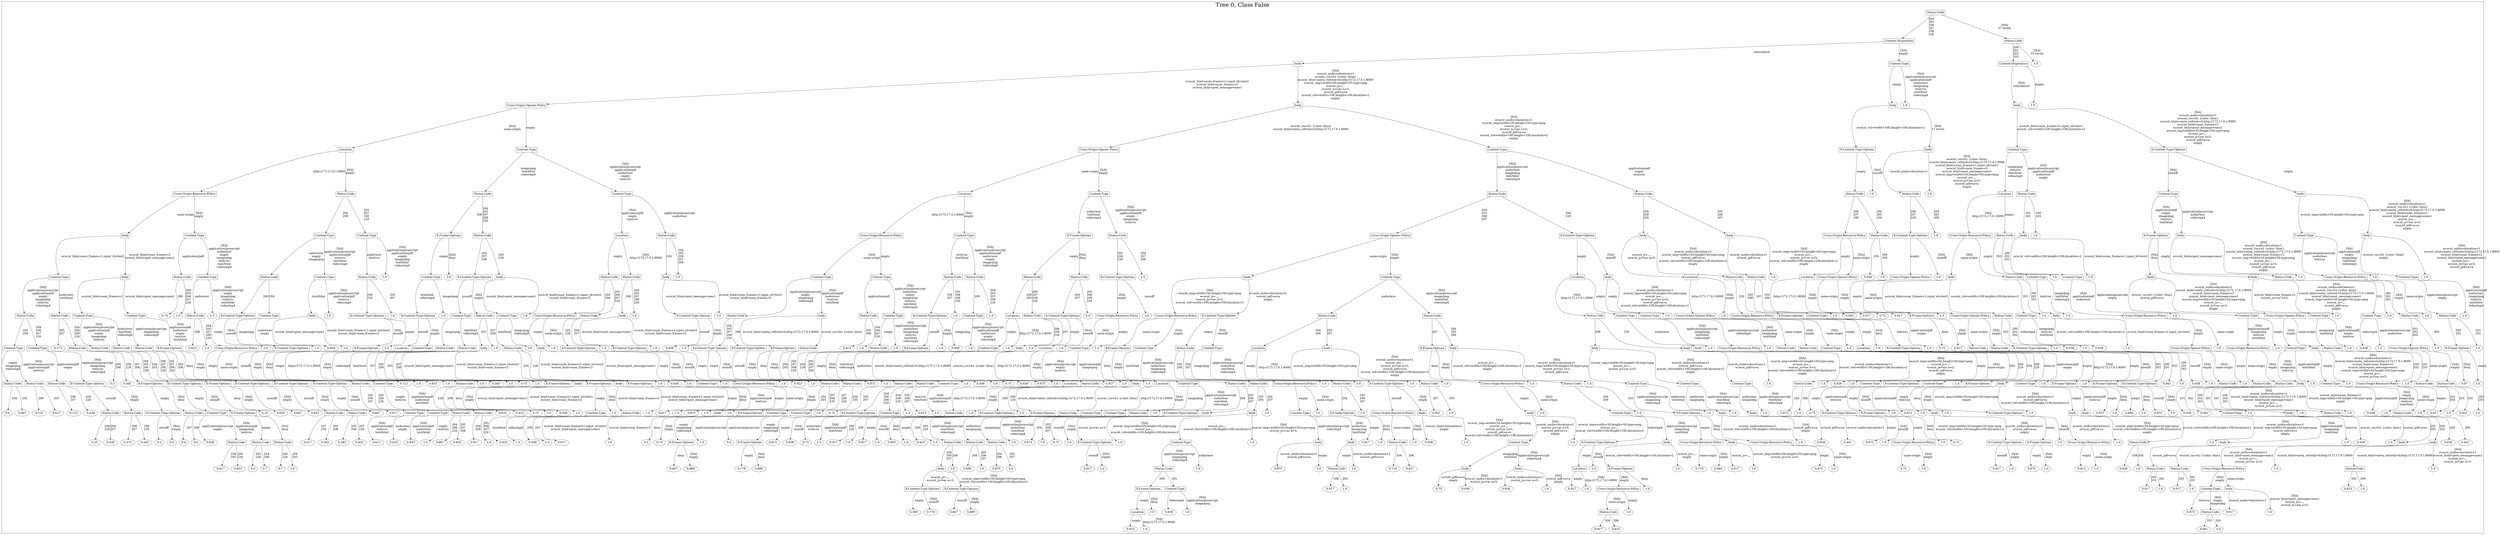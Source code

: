 /*
Generated by:
    http://https://github.com/h2oai/h2o-3/tree/master/h2o-genmodel/src/main/java/hex/genmodel/tools/PrintMojo.java
*/

/*
On a mac:

$ brew install graphviz
$ dot -Tpng file.gv -o file.png
$ open file.png
*/

digraph G {

subgraph cluster_0 {
/* Nodes */

/* Level 0 */
{
"SG_0_Node_0" [shape=box, fontsize=20, label="Status-Code"]
}

/* Level 1 */
{
"SG_0_Node_1" [shape=box, fontsize=20, label="Content-Disposition"]
"SG_0_Node_2" [shape=box, fontsize=20, label="Status-Code"]
}

/* Level 2 */
{
"SG_0_Node_3" [shape=box, fontsize=20, label="body"]
"SG_0_Node_4" [shape=box, fontsize=20, label="Content-Type"]
"SG_0_Node_5" [shape=box, fontsize=20, label="Content-Disposition"]
"SG_0_Node_511" [fontsize=20, label="1.0"]
}

/* Level 3 */
{
"SG_0_Node_6" [shape=box, fontsize=20, label="Cross-Origin-Opener-Policy"]
"SG_0_Node_7" [shape=box, fontsize=20, label="body"]
"SG_0_Node_8" [shape=box, fontsize=20, label="body"]
"SG_0_Node_512" [fontsize=20, label="1.0"]
"SG_0_Node_9" [shape=box, fontsize=20, label="body"]
"SG_0_Node_513" [fontsize=20, label="1.0"]
}

/* Level 4 */
{
"SG_0_Node_10" [shape=box, fontsize=20, label="Location"]
"SG_0_Node_11" [shape=box, fontsize=20, label="Content-Type"]
"SG_0_Node_12" [shape=box, fontsize=20, label="Cross-Origin-Opener-Policy"]
"SG_0_Node_13" [shape=box, fontsize=20, label="Content-Type"]
"SG_0_Node_14" [shape=box, fontsize=20, label="X-Content-Type-Options"]
"SG_0_Node_15" [shape=box, fontsize=20, label="body"]
"SG_0_Node_16" [shape=box, fontsize=20, label="Content-Type"]
"SG_0_Node_17" [shape=box, fontsize=20, label="X-Content-Type-Options"]
}

/* Level 5 */
{
"SG_0_Node_18" [shape=box, fontsize=20, label="Cross-Origin-Resource-Policy"]
"SG_0_Node_19" [shape=box, fontsize=20, label="Status-Code"]
"SG_0_Node_20" [shape=box, fontsize=20, label="Status-Code"]
"SG_0_Node_21" [shape=box, fontsize=20, label="Content-Type"]
"SG_0_Node_22" [shape=box, fontsize=20, label="Location"]
"SG_0_Node_23" [shape=box, fontsize=20, label="Content-Type"]
"SG_0_Node_24" [shape=box, fontsize=20, label="Status-Code"]
"SG_0_Node_25" [shape=box, fontsize=20, label="Status-Code"]
"SG_0_Node_26" [shape=box, fontsize=20, label="Status-Code"]
"SG_0_Node_514" [fontsize=20, label="1.0"]
"SG_0_Node_27" [shape=box, fontsize=20, label="Status-Code"]
"SG_0_Node_515" [fontsize=20, label="1.0"]
"SG_0_Node_28" [shape=box, fontsize=20, label="Location"]
"SG_0_Node_29" [shape=box, fontsize=20, label="Status-Code"]
"SG_0_Node_30" [shape=box, fontsize=20, label="Content-Type"]
"SG_0_Node_31" [shape=box, fontsize=20, label="body"]
}

/* Level 6 */
{
"SG_0_Node_32" [shape=box, fontsize=20, label="body"]
"SG_0_Node_33" [shape=box, fontsize=20, label="Content-Type"]
"SG_0_Node_34" [shape=box, fontsize=20, label="Content-Type"]
"SG_0_Node_35" [shape=box, fontsize=20, label="Content-Type"]
"SG_0_Node_36" [shape=box, fontsize=20, label="X-Frame-Options"]
"SG_0_Node_37" [shape=box, fontsize=20, label="Status-Code"]
"SG_0_Node_38" [shape=box, fontsize=20, label="Location"]
"SG_0_Node_39" [shape=box, fontsize=20, label="Status-Code"]
"SG_0_Node_40" [shape=box, fontsize=20, label="Cross-Origin-Resource-Policy"]
"SG_0_Node_41" [shape=box, fontsize=20, label="Content-Type"]
"SG_0_Node_42" [shape=box, fontsize=20, label="X-Frame-Options"]
"SG_0_Node_43" [shape=box, fontsize=20, label="Status-Code"]
"SG_0_Node_44" [shape=box, fontsize=20, label="Cross-Origin-Opener-Policy"]
"SG_0_Node_45" [shape=box, fontsize=20, label="X-Content-Type-Options"]
"SG_0_Node_46" [shape=box, fontsize=20, label="body"]
"SG_0_Node_47" [shape=box, fontsize=20, label="body"]
"SG_0_Node_48" [shape=box, fontsize=20, label="Cross-Origin-Resource-Policy"]
"SG_0_Node_49" [shape=box, fontsize=20, label="Status-Code"]
"SG_0_Node_50" [shape=box, fontsize=20, label="X-Content-Type-Options"]
"SG_0_Node_516" [fontsize=20, label="1.0"]
"SG_0_Node_51" [shape=box, fontsize=20, label="Cross-Origin-Resource-Policy"]
"SG_0_Node_52" [shape=box, fontsize=20, label="Status-Code"]
"SG_0_Node_53" [shape=box, fontsize=20, label="body"]
"SG_0_Node_517" [fontsize=20, label="1.0"]
"SG_0_Node_54" [shape=box, fontsize=20, label="X-Frame-Options"]
"SG_0_Node_55" [shape=box, fontsize=20, label="body"]
"SG_0_Node_56" [shape=box, fontsize=20, label="Content-Type"]
"SG_0_Node_57" [shape=box, fontsize=20, label="body"]
}

/* Level 7 */
{
"SG_0_Node_58" [shape=box, fontsize=20, label="Content-Type"]
"SG_0_Node_59" [shape=box, fontsize=20, label="body"]
"SG_0_Node_60" [shape=box, fontsize=20, label="Status-Code"]
"SG_0_Node_61" [shape=box, fontsize=20, label="Content-Type"]
"SG_0_Node_62" [shape=box, fontsize=20, label="Status-Code"]
"SG_0_Node_63" [shape=box, fontsize=20, label="Content-Type"]
"SG_0_Node_64" [shape=box, fontsize=20, label="Status-Code"]
"SG_0_Node_518" [fontsize=20, label="1.0"]
"SG_0_Node_65" [shape=box, fontsize=20, label="Content-Type"]
"SG_0_Node_519" [fontsize=20, label="1.0"]
"SG_0_Node_66" [shape=box, fontsize=20, label="X-Content-Type-Options"]
"SG_0_Node_67" [shape=box, fontsize=20, label="body"]
"SG_0_Node_68" [shape=box, fontsize=20, label="Status-Code"]
"SG_0_Node_69" [shape=box, fontsize=20, label="Status-Code"]
"SG_0_Node_70" [shape=box, fontsize=20, label="body"]
"SG_0_Node_520" [fontsize=20, label="1.0"]
"SG_0_Node_71" [shape=box, fontsize=20, label="Content-Type"]
"SG_0_Node_72" [shape=box, fontsize=20, label="Content-Type"]
"SG_0_Node_73" [shape=box, fontsize=20, label="Status-Code"]
"SG_0_Node_74" [shape=box, fontsize=20, label="Status-Code"]
"SG_0_Node_75" [shape=box, fontsize=20, label="Status-Code"]
"SG_0_Node_76" [shape=box, fontsize=20, label="Status-Code"]
"SG_0_Node_77" [shape=box, fontsize=20, label="X-Content-Type-Options"]
"SG_0_Node_521" [fontsize=20, label="1.0"]
"SG_0_Node_78" [shape=box, fontsize=20, label="body"]
"SG_0_Node_79" [shape=box, fontsize=20, label="Content-Type"]
"SG_0_Node_80" [shape=box, fontsize=20, label="Location"]
"SG_0_Node_81" [shape=box, fontsize=20, label="body"]
"SG_0_Node_82" [shape=box, fontsize=20, label="Location"]
"SG_0_Node_83" [shape=box, fontsize=20, label="Status-Code"]
"SG_0_Node_84" [shape=box, fontsize=20, label="Status-Code"]
"SG_0_Node_522" [fontsize=20, label="1.0"]
"SG_0_Node_85" [shape=box, fontsize=20, label="Location"]
"SG_0_Node_86" [shape=box, fontsize=20, label="Cross-Origin-Opener-Policy"]
"SG_0_Node_523" [fontsize=20, label="0.938"]
"SG_0_Node_524" [fontsize=20, label="1.0"]
"SG_0_Node_88" [shape=box, fontsize=20, label="Cross-Origin-Opener-Policy"]
"SG_0_Node_525" [fontsize=20, label="1.0"]
"SG_0_Node_89" [shape=box, fontsize=20, label="body"]
"SG_0_Node_90" [shape=box, fontsize=20, label="Status-Code"]
"SG_0_Node_91" [shape=box, fontsize=20, label="Content-Type"]
"SG_0_Node_526" [fontsize=20, label="1.0"]
"SG_0_Node_92" [shape=box, fontsize=20, label="Content-Type"]
"SG_0_Node_527" [fontsize=20, label="1.0"]
"SG_0_Node_93" [shape=box, fontsize=20, label="body"]
"SG_0_Node_94" [shape=box, fontsize=20, label="body"]
"SG_0_Node_95" [shape=box, fontsize=20, label="Status-Code"]
"SG_0_Node_528" [fontsize=20, label="1.0"]
"SG_0_Node_96" [shape=box, fontsize=20, label="Cross-Origin-Resource-Policy"]
"SG_0_Node_529" [fontsize=20, label="1.0"]
"SG_0_Node_97" [shape=box, fontsize=20, label="Content-Type"]
"SG_0_Node_530" [fontsize=20, label="1.0"]
}

/* Level 8 */
{
"SG_0_Node_98" [shape=box, fontsize=20, label="Status-Code"]
"SG_0_Node_99" [shape=box, fontsize=20, label="Status-Code"]
"SG_0_Node_100" [shape=box, fontsize=20, label="Content-Type"]
"SG_0_Node_101" [shape=box, fontsize=20, label="Content-Type"]
"SG_0_Node_531" [fontsize=20, label="0.75"]
"SG_0_Node_532" [fontsize=20, label="1.0"]
"SG_0_Node_103" [shape=box, fontsize=20, label="Status-Code"]
"SG_0_Node_533" [fontsize=20, label="1.0"]
"SG_0_Node_104" [shape=box, fontsize=20, label="X-Content-Type-Options"]
"SG_0_Node_105" [shape=box, fontsize=20, label="Content-Type"]
"SG_0_Node_106" [shape=box, fontsize=20, label="body"]
"SG_0_Node_534" [fontsize=20, label="1.0"]
"SG_0_Node_107" [shape=box, fontsize=20, label="X-Content-Type-Options"]
"SG_0_Node_535" [fontsize=20, label="1.0"]
"SG_0_Node_108" [shape=box, fontsize=20, label="X-Content-Type-Options"]
"SG_0_Node_536" [fontsize=20, label="1.0"]
"SG_0_Node_109" [shape=box, fontsize=20, label="Content-Type"]
"SG_0_Node_110" [shape=box, fontsize=20, label="Status-Code"]
"SG_0_Node_111" [shape=box, fontsize=20, label="Content-Type"]
"SG_0_Node_537" [fontsize=20, label="1.0"]
"SG_0_Node_112" [shape=box, fontsize=20, label="Cross-Origin-Resource-Policy"]
"SG_0_Node_113" [shape=box, fontsize=20, label="Status-Code"]
"SG_0_Node_114" [shape=box, fontsize=20, label="body"]
"SG_0_Node_538" [fontsize=20, label="1.0"]
"SG_0_Node_115" [shape=box, fontsize=20, label="X-Content-Type-Options"]
"SG_0_Node_539" [fontsize=20, label="1.0"]
"SG_0_Node_116" [shape=box, fontsize=20, label="Status-Code"]
"SG_0_Node_117" [shape=box, fontsize=20, label="body"]
"SG_0_Node_118" [shape=box, fontsize=20, label="Status-Code"]
"SG_0_Node_119" [shape=box, fontsize=20, label="Content-Type"]
"SG_0_Node_120" [shape=box, fontsize=20, label="X-Content-Type-Options"]
"SG_0_Node_540" [fontsize=20, label="1.0"]
"SG_0_Node_121" [shape=box, fontsize=20, label="Content-Type"]
"SG_0_Node_541" [fontsize=20, label="1.0"]
"SG_0_Node_122" [shape=box, fontsize=20, label="Location"]
"SG_0_Node_123" [shape=box, fontsize=20, label="Status-Code"]
"SG_0_Node_124" [shape=box, fontsize=20, label="X-Content-Type-Options"]
"SG_0_Node_542" [fontsize=20, label="1.0"]
"SG_0_Node_125" [shape=box, fontsize=20, label="Cross-Origin-Resource-Policy"]
"SG_0_Node_543" [fontsize=20, label="1.0"]
"SG_0_Node_126" [shape=box, fontsize=20, label="Cross-Origin-Resource-Policy"]
"SG_0_Node_127" [shape=box, fontsize=20, label="X-Content-Type-Options"]
"SG_0_Node_128" [shape=box, fontsize=20, label="Status-Code"]
"SG_0_Node_129" [shape=box, fontsize=20, label="Status-Code"]
"SG_0_Node_130" [shape=box, fontsize=20, label="Status-Code"]
"SG_0_Node_131" [shape=box, fontsize=20, label="Content-Type"]
"SG_0_Node_132" [shape=box, fontsize=20, label="Content-Type"]
"SG_0_Node_544" [fontsize=20, label="1.0"]
"SG_0_Node_133" [shape=box, fontsize=20, label="Cross-Origin-Opener-Policy"]
"SG_0_Node_545" [fontsize=20, label="1.0"]
"SG_0_Node_134" [shape=box, fontsize=20, label="Cross-Origin-Resource-Policy"]
"SG_0_Node_135" [shape=box, fontsize=20, label="X-Frame-Options"]
"SG_0_Node_136" [shape=box, fontsize=20, label="Content-Type"]
"SG_0_Node_546" [fontsize=20, label="1.0"]
"SG_0_Node_547" [fontsize=20, label="0.583"]
"SG_0_Node_548" [fontsize=20, label="0.917"]
"SG_0_Node_549" [fontsize=20, label="0.75"]
"SG_0_Node_550" [fontsize=20, label="0.917"]
"SG_0_Node_141" [shape=box, fontsize=20, label="X-Frame-Options"]
"SG_0_Node_551" [fontsize=20, label="1.0"]
"SG_0_Node_142" [shape=box, fontsize=20, label="Cross-Origin-Opener-Policy"]
"SG_0_Node_143" [shape=box, fontsize=20, label="Status-Code"]
"SG_0_Node_144" [shape=box, fontsize=20, label="Content-Type"]
"SG_0_Node_552" [fontsize=20, label="1.0"]
"SG_0_Node_145" [shape=box, fontsize=20, label="body"]
"SG_0_Node_553" [fontsize=20, label="1.0"]
"SG_0_Node_146" [shape=box, fontsize=20, label="Cross-Origin-Resource-Policy"]
"SG_0_Node_554" [fontsize=20, label="1.0"]
"SG_0_Node_147" [shape=box, fontsize=20, label="Content-Type"]
"SG_0_Node_148" [shape=box, fontsize=20, label="Cross-Origin-Opener-Policy"]
"SG_0_Node_149" [shape=box, fontsize=20, label="Content-Type"]
"SG_0_Node_555" [fontsize=20, label="1.0"]
"SG_0_Node_150" [shape=box, fontsize=20, label="Content-Type"]
"SG_0_Node_556" [fontsize=20, label="1.0"]
"SG_0_Node_151" [shape=box, fontsize=20, label="Status-Code"]
"SG_0_Node_557" [fontsize=20, label="1.0"]
"SG_0_Node_152" [shape=box, fontsize=20, label="Status-Code"]
"SG_0_Node_558" [fontsize=20, label="1.0"]
}

/* Level 9 */
{
"SG_0_Node_153" [shape=box, fontsize=20, label="Content-Type"]
"SG_0_Node_154" [shape=box, fontsize=20, label="Content-Type"]
"SG_0_Node_559" [fontsize=20, label="0.375"]
"SG_0_Node_156" [shape=box, fontsize=20, label="Status-Code"]
"SG_0_Node_157" [shape=box, fontsize=20, label="Status-Code"]
"SG_0_Node_158" [shape=box, fontsize=20, label="Status-Code"]
"SG_0_Node_159" [shape=box, fontsize=20, label="Status-Code"]
"SG_0_Node_160" [shape=box, fontsize=20, label="X-Frame-Options"]
"SG_0_Node_560" [fontsize=20, label="0.923"]
"SG_0_Node_561" [fontsize=20, label="1.0"]
"SG_0_Node_162" [shape=box, fontsize=20, label="Cross-Origin-Resource-Policy"]
"SG_0_Node_562" [fontsize=20, label="1.0"]
"SG_0_Node_163" [shape=box, fontsize=20, label="X-Content-Type-Options"]
"SG_0_Node_563" [fontsize=20, label="1.0"]
"SG_0_Node_564" [fontsize=20, label="0.938"]
"SG_0_Node_565" [fontsize=20, label="1.0"]
"SG_0_Node_165" [shape=box, fontsize=20, label="X-Frame-Options"]
"SG_0_Node_566" [fontsize=20, label="1.0"]
"SG_0_Node_166" [shape=box, fontsize=20, label="Location"]
"SG_0_Node_167" [shape=box, fontsize=20, label="Content-Type"]
"SG_0_Node_168" [shape=box, fontsize=20, label="Status-Code"]
"SG_0_Node_169" [shape=box, fontsize=20, label="Status-Code"]
"SG_0_Node_170" [shape=box, fontsize=20, label="body"]
"SG_0_Node_567" [fontsize=20, label="1.0"]
"SG_0_Node_171" [shape=box, fontsize=20, label="Status-Code"]
"SG_0_Node_568" [fontsize=20, label="1.0"]
"SG_0_Node_172" [shape=box, fontsize=20, label="body"]
"SG_0_Node_569" [fontsize=20, label="1.0"]
"SG_0_Node_173" [shape=box, fontsize=20, label="X-Content-Type-Options"]
"SG_0_Node_570" [fontsize=20, label="1.0"]
"SG_0_Node_174" [shape=box, fontsize=20, label="X-Content-Type-Options"]
"SG_0_Node_571" [fontsize=20, label="1.0"]
"SG_0_Node_572" [fontsize=20, label="0.938"]
"SG_0_Node_573" [fontsize=20, label="1.0"]
"SG_0_Node_176" [shape=box, fontsize=20, label="X-Content-Type-Options"]
"SG_0_Node_177" [shape=box, fontsize=20, label="X-Content-Type-Options"]
"SG_0_Node_178" [shape=box, fontsize=20, label="X-Frame-Options"]
"SG_0_Node_179" [shape=box, fontsize=20, label="Status-Code"]
"SG_0_Node_574" [fontsize=20, label="0.813"]
"SG_0_Node_575" [fontsize=20, label="1.0"]
"SG_0_Node_181" [shape=box, fontsize=20, label="Status-Code"]
"SG_0_Node_576" [fontsize=20, label="1.0"]
"SG_0_Node_182" [shape=box, fontsize=20, label="X-Frame-Options"]
"SG_0_Node_577" [fontsize=20, label="1.0"]
"SG_0_Node_578" [fontsize=20, label="0.938"]
"SG_0_Node_579" [fontsize=20, label="1.0"]
"SG_0_Node_184" [shape=box, fontsize=20, label="Content-Type"]
"SG_0_Node_580" [fontsize=20, label="1.0"]
"SG_0_Node_185" [shape=box, fontsize=20, label="body"]
"SG_0_Node_581" [fontsize=20, label="1.0"]
"SG_0_Node_186" [shape=box, fontsize=20, label="Location"]
"SG_0_Node_582" [fontsize=20, label="1.0"]
"SG_0_Node_187" [shape=box, fontsize=20, label="Content-Type"]
"SG_0_Node_583" [fontsize=20, label="1.0"]
"SG_0_Node_188" [shape=box, fontsize=20, label="X-Frame-Options"]
"SG_0_Node_189" [shape=box, fontsize=20, label="Content-Type"]
"SG_0_Node_190" [shape=box, fontsize=20, label="Status-Code"]
"SG_0_Node_191" [shape=box, fontsize=20, label="Content-Type"]
"SG_0_Node_192" [shape=box, fontsize=20, label="Location"]
"SG_0_Node_193" [shape=box, fontsize=20, label="body"]
"SG_0_Node_194" [shape=box, fontsize=20, label="X-Frame-Options"]
"SG_0_Node_195" [shape=box, fontsize=20, label="body"]
"SG_0_Node_196" [shape=box, fontsize=20, label="body"]
"SG_0_Node_197" [shape=box, fontsize=20, label="body"]
"SG_0_Node_198" [shape=box, fontsize=20, label="body"]
"SG_0_Node_584" [fontsize=20, label="1.0"]
"SG_0_Node_199" [shape=box, fontsize=20, label="Cross-Origin-Resource-Policy"]
"SG_0_Node_585" [fontsize=20, label="1.0"]
"SG_0_Node_200" [shape=box, fontsize=20, label="Status-Code"]
"SG_0_Node_201" [shape=box, fontsize=20, label="Status-Code"]
"SG_0_Node_202" [shape=box, fontsize=20, label="Content-Type"]
"SG_0_Node_586" [fontsize=20, label="1.0"]
"SG_0_Node_203" [shape=box, fontsize=20, label="Location"]
"SG_0_Node_587" [fontsize=20, label="1.0"]
"SG_0_Node_204" [shape=box, fontsize=20, label="X-Content-Type-Options"]
"SG_0_Node_588" [fontsize=20, label="1.0"]
"SG_0_Node_589" [fontsize=20, label="0.75"]
"SG_0_Node_590" [fontsize=20, label="0.917"]
"SG_0_Node_207" [shape=box, fontsize=20, label="Status-Code"]
"SG_0_Node_208" [shape=box, fontsize=20, label="Status-Code"]
"SG_0_Node_209" [shape=box, fontsize=20, label="X-Content-Type-Options"]
"SG_0_Node_591" [fontsize=20, label="1.0"]
"SG_0_Node_592" [fontsize=20, label="0.938"]
"SG_0_Node_593" [fontsize=20, label="1.0"]
"SG_0_Node_594" [fontsize=20, label="0.938"]
"SG_0_Node_595" [fontsize=20, label="1.0"]
"SG_0_Node_212" [shape=box, fontsize=20, label="Cross-Origin-Opener-Policy"]
"SG_0_Node_596" [fontsize=20, label="1.0"]
"SG_0_Node_213" [shape=box, fontsize=20, label="Cross-Origin-Resource-Policy"]
"SG_0_Node_597" [fontsize=20, label="1.0"]
"SG_0_Node_214" [shape=box, fontsize=20, label="Content-Type"]
"SG_0_Node_215" [shape=box, fontsize=20, label="body"]
"SG_0_Node_216" [shape=box, fontsize=20, label="Status-Code"]
"SG_0_Node_598" [fontsize=20, label="1.0"]
"SG_0_Node_599" [fontsize=20, label="0.938"]
"SG_0_Node_600" [fontsize=20, label="1.0"]
"SG_0_Node_218" [shape=box, fontsize=20, label="Cross-Origin-Opener-Policy"]
"SG_0_Node_601" [fontsize=20, label="1.0"]
"SG_0_Node_219" [shape=box, fontsize=20, label="X-Frame-Options"]
"SG_0_Node_602" [fontsize=20, label="1.0"]
}

/* Level 10 */
{
"SG_0_Node_220" [shape=box, fontsize=20, label="Status-Code"]
"SG_0_Node_221" [shape=box, fontsize=20, label="Status-Code"]
"SG_0_Node_222" [shape=box, fontsize=20, label="Status-Code"]
"SG_0_Node_223" [shape=box, fontsize=20, label="X-Content-Type-Options"]
"SG_0_Node_603" [fontsize=20, label="0.5"]
"SG_0_Node_604" [fontsize=20, label="0.563"]
"SG_0_Node_226" [shape=box, fontsize=20, label="X-Frame-Options"]
"SG_0_Node_227" [shape=box, fontsize=20, label="X-Content-Type-Options"]
"SG_0_Node_228" [shape=box, fontsize=20, label="X-Frame-Options"]
"SG_0_Node_229" [shape=box, fontsize=20, label="X-Content-Type-Options"]
"SG_0_Node_230" [shape=box, fontsize=20, label="X-Content-Type-Options"]
"SG_0_Node_231" [shape=box, fontsize=20, label="X-Content-Type-Options"]
"SG_0_Node_232" [shape=box, fontsize=20, label="Status-Code"]
"SG_0_Node_233" [shape=box, fontsize=20, label="Content-Type"]
"SG_0_Node_605" [fontsize=20, label="0.722"]
"SG_0_Node_606" [fontsize=20, label="1.0"]
"SG_0_Node_607" [fontsize=20, label="0.833"]
"SG_0_Node_608" [fontsize=20, label="1.0"]
"SG_0_Node_236" [shape=box, fontsize=20, label="Status-Code"]
"SG_0_Node_609" [fontsize=20, label="1.0"]
"SG_0_Node_610" [fontsize=20, label="0.583"]
"SG_0_Node_611" [fontsize=20, label="1.0"]
"SG_0_Node_612" [fontsize=20, label="0.75"]
"SG_0_Node_613" [fontsize=20, label="1.0"]
"SG_0_Node_239" [shape=box, fontsize=20, label="X-Frame-Options"]
"SG_0_Node_240" [shape=box, fontsize=20, label="body"]
"SG_0_Node_241" [shape=box, fontsize=20, label="X-Frame-Options"]
"SG_0_Node_242" [shape=box, fontsize=20, label="body"]
"SG_0_Node_243" [shape=box, fontsize=20, label="X-Frame-Options"]
"SG_0_Node_614" [fontsize=20, label="1.0"]
"SG_0_Node_615" [fontsize=20, label="0.938"]
"SG_0_Node_616" [fontsize=20, label="1.0"]
"SG_0_Node_245" [shape=box, fontsize=20, label="Content-Type"]
"SG_0_Node_617" [fontsize=20, label="1.0"]
"SG_0_Node_246" [shape=box, fontsize=20, label="Cross-Origin-Resource-Policy"]
"SG_0_Node_618" [fontsize=20, label="1.0"]
"SG_0_Node_619" [fontsize=20, label="0.923"]
"SG_0_Node_620" [fontsize=20, label="1.0"]
"SG_0_Node_248" [shape=box, fontsize=20, label="Status-Code"]
"SG_0_Node_249" [shape=box, fontsize=20, label="Status-Code"]
"SG_0_Node_621" [fontsize=20, label="0.875"]
"SG_0_Node_622" [fontsize=20, label="1.0"]
"SG_0_Node_251" [shape=box, fontsize=20, label="Status-Code"]
"SG_0_Node_252" [shape=box, fontsize=20, label="Status-Code"]
"SG_0_Node_253" [shape=box, fontsize=20, label="Content-Type"]
"SG_0_Node_623" [fontsize=20, label="1.0"]
"SG_0_Node_624" [fontsize=20, label="0.938"]
"SG_0_Node_625" [fontsize=20, label="1.0"]
"SG_0_Node_626" [fontsize=20, label="0.75"]
"SG_0_Node_627" [fontsize=20, label="0.938"]
"SG_0_Node_628" [fontsize=20, label="0.875"]
"SG_0_Node_629" [fontsize=20, label="1.0"]
"SG_0_Node_258" [shape=box, fontsize=20, label="Location"]
"SG_0_Node_259" [shape=box, fontsize=20, label="Status-Code"]
"SG_0_Node_630" [fontsize=20, label="0.917"]
"SG_0_Node_631" [fontsize=20, label="1.0"]
"SG_0_Node_261" [shape=box, fontsize=20, label="body"]
"SG_0_Node_632" [fontsize=20, label="1.0"]
"SG_0_Node_262" [shape=box, fontsize=20, label="Location"]
"SG_0_Node_263" [shape=box, fontsize=20, label="Content-Type"]
"SG_0_Node_264" [shape=box, fontsize=20, label="Status-Code"]
"SG_0_Node_265" [shape=box, fontsize=20, label="Status-Code"]
"SG_0_Node_266" [shape=box, fontsize=20, label="Cross-Origin-Resource-Policy"]
"SG_0_Node_633" [fontsize=20, label="1.0"]
"SG_0_Node_267" [shape=box, fontsize=20, label="Status-Code"]
"SG_0_Node_634" [fontsize=20, label="1.0"]
"SG_0_Node_268" [shape=box, fontsize=20, label="X-Content-Type-Options"]
"SG_0_Node_635" [fontsize=20, label="1.0"]
"SG_0_Node_269" [shape=box, fontsize=20, label="Status-Code"]
"SG_0_Node_636" [fontsize=20, label="1.0"]
"SG_0_Node_270" [shape=box, fontsize=20, label="Cross-Origin-Resource-Policy"]
"SG_0_Node_637" [fontsize=20, label="1.0"]
"SG_0_Node_271" [shape=box, fontsize=20, label="Status-Code"]
"SG_0_Node_638" [fontsize=20, label="1.0"]
"SG_0_Node_272" [shape=box, fontsize=20, label="Content-Type"]
"SG_0_Node_273" [shape=box, fontsize=20, label="Content-Type"]
"SG_0_Node_274" [shape=box, fontsize=20, label="Content-Type"]
"SG_0_Node_639" [fontsize=20, label="1.0"]
"SG_0_Node_275" [shape=box, fontsize=20, label="Status-Code"]
"SG_0_Node_640" [fontsize=20, label="1.0"]
"SG_0_Node_641" [fontsize=20, label="0.938"]
"SG_0_Node_642" [fontsize=20, label="1.0"]
"SG_0_Node_277" [shape=box, fontsize=20, label="Content-Type"]
"SG_0_Node_278" [shape=box, fontsize=20, label="X-Content-Type-Options"]
"SG_0_Node_279" [shape=box, fontsize=20, label="Content-Type"]
"SG_0_Node_643" [fontsize=20, label="1.0"]
"SG_0_Node_280" [shape=box, fontsize=20, label="X-Frame-Options"]
"SG_0_Node_281" [shape=box, fontsize=20, label="body"]
"SG_0_Node_282" [shape=box, fontsize=20, label="Content-Type"]
"SG_0_Node_644" [fontsize=20, label="1.0"]
"SG_0_Node_283" [shape=box, fontsize=20, label="X-Frame-Options"]
"SG_0_Node_645" [fontsize=20, label="1.0"]
"SG_0_Node_284" [shape=box, fontsize=20, label="X-Frame-Options"]
"SG_0_Node_285" [shape=box, fontsize=20, label="X-Content-Type-Options"]
"SG_0_Node_646" [fontsize=20, label="0.941"]
"SG_0_Node_647" [fontsize=20, label="1.0"]
"SG_0_Node_648" [fontsize=20, label="0.938"]
"SG_0_Node_649" [fontsize=20, label="1.0"]
"SG_0_Node_288" [shape=box, fontsize=20, label="Status-Code"]
"SG_0_Node_650" [fontsize=20, label="1.0"]
"SG_0_Node_289" [shape=box, fontsize=20, label="Status-Code"]
"SG_0_Node_290" [shape=box, fontsize=20, label="Status-Code"]
"SG_0_Node_291" [shape=box, fontsize=20, label="body"]
"SG_0_Node_651" [fontsize=20, label="1.0"]
"SG_0_Node_292" [shape=box, fontsize=20, label="Content-Type"]
"SG_0_Node_652" [fontsize=20, label="1.0"]
"SG_0_Node_293" [shape=box, fontsize=20, label="Cross-Origin-Resource-Policy"]
"SG_0_Node_653" [fontsize=20, label="1.0"]
"SG_0_Node_294" [shape=box, fontsize=20, label="Status-Code"]
"SG_0_Node_295" [shape=box, fontsize=20, label="Status-Code"]
"SG_0_Node_654" [fontsize=20, label="0.97"]
"SG_0_Node_655" [fontsize=20, label="1.0"]
}

/* Level 11 */
{
"SG_0_Node_656" [fontsize=20, label="0.0"]
"SG_0_Node_657" [fontsize=20, label="0.083"]
"SG_0_Node_658" [fontsize=20, label="0.333"]
"SG_0_Node_659" [fontsize=20, label="0.417"]
"SG_0_Node_660" [fontsize=20, label="0.125"]
"SG_0_Node_661" [fontsize=20, label="0.438"]
"SG_0_Node_302" [shape=box, fontsize=20, label="Status-Code"]
"SG_0_Node_303" [shape=box, fontsize=20, label="Status-Code"]
"SG_0_Node_304" [shape=box, fontsize=20, label="X-Content-Type-Options"]
"SG_0_Node_305" [shape=box, fontsize=20, label="Status-Code"]
"SG_0_Node_306" [shape=box, fontsize=20, label="Content-Type"]
"SG_0_Node_307" [shape=box, fontsize=20, label="X-Frame-Options"]
"SG_0_Node_662" [fontsize=20, label="0.25"]
"SG_0_Node_663" [fontsize=20, label="0.833"]
"SG_0_Node_664" [fontsize=20, label="0.667"]
"SG_0_Node_665" [fontsize=20, label="0.833"]
"SG_0_Node_312" [shape=box, fontsize=20, label="Status-Code"]
"SG_0_Node_313" [shape=box, fontsize=20, label="Status-Code"]
"SG_0_Node_666" [fontsize=20, label="0.667"]
"SG_0_Node_667" [fontsize=20, label="0.917"]
"SG_0_Node_316" [shape=box, fontsize=20, label="Content-Type"]
"SG_0_Node_317" [shape=box, fontsize=20, label="Content-Type"]
"SG_0_Node_318" [shape=box, fontsize=20, label="Status-Code"]
"SG_0_Node_319" [shape=box, fontsize=20, label="Status-Code"]
"SG_0_Node_668" [fontsize=20, label="0.833"]
"SG_0_Node_669" [fontsize=20, label="0.923"]
"SG_0_Node_670" [fontsize=20, label="0.75"]
"SG_0_Node_671" [fontsize=20, label="1.0"]
"SG_0_Node_672" [fontsize=20, label="0.938"]
"SG_0_Node_673" [fontsize=20, label="1.0"]
"SG_0_Node_324" [shape=box, fontsize=20, label="Content-Type"]
"SG_0_Node_674" [fontsize=20, label="1.0"]
"SG_0_Node_325" [shape=box, fontsize=20, label="Status-Code"]
"SG_0_Node_675" [fontsize=20, label="1.0"]
"SG_0_Node_676" [fontsize=20, label="0.917"]
"SG_0_Node_677" [fontsize=20, label="1.0"]
"SG_0_Node_678" [fontsize=20, label="0.875"]
"SG_0_Node_679" [fontsize=20, label="1.0"]
"SG_0_Node_328" [shape=box, fontsize=20, label="body"]
"SG_0_Node_680" [fontsize=20, label="1.0"]
"SG_0_Node_329" [shape=box, fontsize=20, label="X-Frame-Options"]
"SG_0_Node_330" [shape=box, fontsize=20, label="Content-Type"]
"SG_0_Node_331" [shape=box, fontsize=20, label="Content-Type"]
"SG_0_Node_681" [fontsize=20, label="1.0"]
"SG_0_Node_682" [fontsize=20, label="0.75"]
"SG_0_Node_333" [shape=box, fontsize=20, label="X-Content-Type-Options"]
"SG_0_Node_334" [shape=box, fontsize=20, label="Content-Type"]
"SG_0_Node_683" [fontsize=20, label="1.0"]
"SG_0_Node_684" [fontsize=20, label="0.813"]
"SG_0_Node_685" [fontsize=20, label="1.0"]
"SG_0_Node_336" [shape=box, fontsize=20, label="Status-Code"]
"SG_0_Node_686" [fontsize=20, label="1.0"]
"SG_0_Node_337" [shape=box, fontsize=20, label="X-Content-Type-Options"]
"SG_0_Node_687" [fontsize=20, label="1.0"]
"SG_0_Node_338" [shape=box, fontsize=20, label="X-Frame-Options"]
"SG_0_Node_339" [shape=box, fontsize=20, label="Status-Code"]
"SG_0_Node_340" [shape=box, fontsize=20, label="Content-Type"]
"SG_0_Node_341" [shape=box, fontsize=20, label="Content-Type"]
"SG_0_Node_342" [shape=box, fontsize=20, label="Status-Code"]
"SG_0_Node_688" [fontsize=20, label="1.0"]
"SG_0_Node_343" [shape=box, fontsize=20, label="X-Content-Type-Options"]
"SG_0_Node_344" [shape=box, fontsize=20, label="body"]
"SG_0_Node_345" [shape=box, fontsize=20, label="body"]
"SG_0_Node_689" [fontsize=20, label="1.0"]
"SG_0_Node_346" [shape=box, fontsize=20, label="Content-Type"]
"SG_0_Node_690" [fontsize=20, label="1.0"]
"SG_0_Node_347" [shape=box, fontsize=20, label="X-Frame-Options"]
"SG_0_Node_691" [fontsize=20, label="1.0"]
"SG_0_Node_348" [shape=box, fontsize=20, label="Cross-Origin-Resource-Policy"]
"SG_0_Node_349" [shape=box, fontsize=20, label="body"]
"SG_0_Node_692" [fontsize=20, label="0.941"]
"SG_0_Node_693" [fontsize=20, label="1.0"]
"SG_0_Node_351" [shape=box, fontsize=20, label="body"]
"SG_0_Node_694" [fontsize=20, label="1.0"]
"SG_0_Node_352" [shape=box, fontsize=20, label="Content-Type"]
"SG_0_Node_695" [fontsize=20, label="1.0"]
"SG_0_Node_353" [shape=box, fontsize=20, label="X-Frame-Options"]
"SG_0_Node_696" [fontsize=20, label="1.0"]
"SG_0_Node_354" [shape=box, fontsize=20, label="body"]
"SG_0_Node_697" [fontsize=20, label="1.0"]
"SG_0_Node_355" [shape=box, fontsize=20, label="body"]
"SG_0_Node_698" [fontsize=20, label="1.0"]
"SG_0_Node_699" [fontsize=20, label="0.875"]
"SG_0_Node_700" [fontsize=20, label="1.0"]
"SG_0_Node_701" [fontsize=20, label="0.75"]
"SG_0_Node_358" [shape=box, fontsize=20, label="X-Content-Type-Options"]
"SG_0_Node_359" [shape=box, fontsize=20, label="X-Frame-Options"]
"SG_0_Node_702" [fontsize=20, label="1.0"]
"SG_0_Node_703" [fontsize=20, label="0.875"]
"SG_0_Node_704" [fontsize=20, label="1.0"]
"SG_0_Node_361" [shape=box, fontsize=20, label="body"]
"SG_0_Node_705" [fontsize=20, label="1.0"]
"SG_0_Node_362" [shape=box, fontsize=20, label="X-Content-Type-Options"]
"SG_0_Node_706" [fontsize=20, label="1.0"]
"SG_0_Node_363" [shape=box, fontsize=20, label="body"]
"SG_0_Node_364" [shape=box, fontsize=20, label="body"]
"SG_0_Node_707" [fontsize=20, label="0.875"]
"SG_0_Node_708" [fontsize=20, label="1.0"]
"SG_0_Node_709" [fontsize=20, label="0.688"]
"SG_0_Node_710" [fontsize=20, label="1.0"]
"SG_0_Node_711" [fontsize=20, label="0.875"]
"SG_0_Node_712" [fontsize=20, label="1.0"]
"SG_0_Node_713" [fontsize=20, label="0.938"]
"SG_0_Node_714" [fontsize=20, label="0.941"]
"SG_0_Node_370" [shape=box, fontsize=20, label="Content-Type"]
"SG_0_Node_715" [fontsize=20, label="1.0"]
"SG_0_Node_371" [shape=box, fontsize=20, label="body"]
"SG_0_Node_716" [fontsize=20, label="1.0"]
"SG_0_Node_372" [shape=box, fontsize=20, label="Status-Code"]
"SG_0_Node_717" [fontsize=20, label="1.0"]
"SG_0_Node_718" [fontsize=20, label="0.938"]
"SG_0_Node_719" [fontsize=20, label="1.0"]
"SG_0_Node_374" [shape=box, fontsize=20, label="Status-Code"]
"SG_0_Node_720" [fontsize=20, label="1.0"]
"SG_0_Node_721" [fontsize=20, label="0.917"]
"SG_0_Node_722" [fontsize=20, label="1.0"]
"SG_0_Node_723" [fontsize=20, label="0.923"]
"SG_0_Node_724" [fontsize=20, label="1.0"]
}

/* Level 12 */
{
"SG_0_Node_725" [fontsize=20, label="0.25"]
"SG_0_Node_726" [fontsize=20, label="0.438"]
"SG_0_Node_727" [fontsize=20, label="0.375"]
"SG_0_Node_728" [fontsize=20, label="0.563"]
"SG_0_Node_729" [fontsize=20, label="0.2"]
"SG_0_Node_730" [fontsize=20, label="0.4"]
"SG_0_Node_731" [fontsize=20, label="0.4"]
"SG_0_Node_732" [fontsize=20, label="0.6"]
"SG_0_Node_733" [fontsize=20, label="0.438"]
"SG_0_Node_386" [shape=box, fontsize=20, label="Status-Code"]
"SG_0_Node_387" [shape=box, fontsize=20, label="Status-Code"]
"SG_0_Node_388" [shape=box, fontsize=20, label="Status-Code"]
"SG_0_Node_734" [fontsize=20, label="0.417"]
"SG_0_Node_735" [fontsize=20, label="0.583"]
"SG_0_Node_736" [fontsize=20, label="0.583"]
"SG_0_Node_737" [fontsize=20, label="0.833"]
"SG_0_Node_738" [fontsize=20, label="0.611"]
"SG_0_Node_739" [fontsize=20, label="0.833"]
"SG_0_Node_740" [fontsize=20, label="0.833"]
"SG_0_Node_741" [fontsize=20, label="1.0"]
"SG_0_Node_742" [fontsize=20, label="0.667"]
"SG_0_Node_743" [fontsize=20, label="0.833"]
"SG_0_Node_744" [fontsize=20, label="0.917"]
"SG_0_Node_745" [fontsize=20, label="1.0"]
"SG_0_Node_746" [fontsize=20, label="0.833"]
"SG_0_Node_747" [fontsize=20, label="1.0"]
"SG_0_Node_748" [fontsize=20, label="0.938"]
"SG_0_Node_749" [fontsize=20, label="1.0"]
"SG_0_Node_750" [fontsize=20, label="0.917"]
"SG_0_Node_751" [fontsize=20, label="1.0"]
"SG_0_Node_752" [fontsize=20, label="0.5"]
"SG_0_Node_753" [fontsize=20, label="0.75"]
"SG_0_Node_404" [shape=box, fontsize=20, label="X-Frame-Options"]
"SG_0_Node_754" [fontsize=20, label="1.0"]
"SG_0_Node_755" [fontsize=20, label="0.5"]
"SG_0_Node_406" [shape=box, fontsize=20, label="X-Frame-Options"]
"SG_0_Node_756" [fontsize=20, label="0.813"]
"SG_0_Node_757" [fontsize=20, label="0.938"]
"SG_0_Node_758" [fontsize=20, label="0.75"]
"SG_0_Node_759" [fontsize=20, label="1.0"]
"SG_0_Node_760" [fontsize=20, label="0.917"]
"SG_0_Node_761" [fontsize=20, label="1.0"]
"SG_0_Node_762" [fontsize=20, label="0.917"]
"SG_0_Node_763" [fontsize=20, label="1.0"]
"SG_0_Node_764" [fontsize=20, label="0.895"]
"SG_0_Node_765" [fontsize=20, label="1.0"]
"SG_0_Node_766" [fontsize=20, label="0.923"]
"SG_0_Node_767" [fontsize=20, label="1.0"]
"SG_0_Node_414" [shape=box, fontsize=20, label="Status-Code"]
"SG_0_Node_415" [shape=box, fontsize=20, label="Status-Code"]
"SG_0_Node_416" [shape=box, fontsize=20, label="Status-Code"]
"SG_0_Node_768" [fontsize=20, label="1.0"]
"SG_0_Node_769" [fontsize=20, label="0.875"]
"SG_0_Node_770" [fontsize=20, label="1.0"]
"SG_0_Node_771" [fontsize=20, label="0.75"]
"SG_0_Node_772" [fontsize=20, label="1.0"]
"SG_0_Node_419" [shape=box, fontsize=20, label="X-Content-Type-Options"]
"SG_0_Node_773" [fontsize=20, label="1.0"]
"SG_0_Node_420" [shape=box, fontsize=20, label="Content-Type"]
"SG_0_Node_774" [fontsize=20, label="1.0"]
"SG_0_Node_421" [shape=box, fontsize=20, label="body"]
"SG_0_Node_422" [shape=box, fontsize=20, label="body"]
"SG_0_Node_775" [fontsize=20, label="0.917"]
"SG_0_Node_776" [fontsize=20, label="1.0"]
"SG_0_Node_424" [shape=box, fontsize=20, label="Status-Code"]
"SG_0_Node_777" [fontsize=20, label="1.0"]
"SG_0_Node_778" [fontsize=20, label="0.938"]
"SG_0_Node_779" [fontsize=20, label="1.0"]
"SG_0_Node_426" [shape=box, fontsize=20, label="Content-Type"]
"SG_0_Node_780" [fontsize=20, label="1.0"]
"SG_0_Node_427" [shape=box, fontsize=20, label="X-Content-Type-Options"]
"SG_0_Node_428" [shape=box, fontsize=20, label="body"]
"SG_0_Node_429" [shape=box, fontsize=20, label="Cross-Origin-Resource-Policy"]
"SG_0_Node_430" [shape=box, fontsize=20, label="body"]
"SG_0_Node_431" [shape=box, fontsize=20, label="Cross-Origin-Resource-Policy"]
"SG_0_Node_781" [fontsize=20, label="1.0"]
"SG_0_Node_782" [fontsize=20, label="0.938"]
"SG_0_Node_783" [fontsize=20, label="0.941"]
"SG_0_Node_784" [fontsize=20, label="0.875"]
"SG_0_Node_785" [fontsize=20, label="1.0"]
"SG_0_Node_435" [shape=box, fontsize=20, label="Cross-Origin-Resource-Policy"]
"SG_0_Node_786" [fontsize=20, label="1.0"]
"SG_0_Node_787" [fontsize=20, label="0.75"]
"SG_0_Node_437" [shape=box, fontsize=20, label="X-Content-Type-Options"]
"SG_0_Node_438" [shape=box, fontsize=20, label="X-Frame-Options"]
"SG_0_Node_788" [fontsize=20, label="1.0"]
"SG_0_Node_439" [shape=box, fontsize=20, label="Cross-Origin-Resource-Policy"]
"SG_0_Node_789" [fontsize=20, label="1.0"]
"SG_0_Node_440" [shape=box, fontsize=20, label="Status-Code"]
"SG_0_Node_790" [fontsize=20, label="1.0"]
"SG_0_Node_441" [shape=box, fontsize=20, label="body"]
"SG_0_Node_791" [fontsize=20, label="1.0"]
"SG_0_Node_792" [fontsize=20, label="0.938"]
"SG_0_Node_793" [fontsize=20, label="1.0"]
"SG_0_Node_443" [shape=box, fontsize=20, label="body"]
"SG_0_Node_444" [shape=box, fontsize=20, label="body"]
"SG_0_Node_794" [fontsize=20, label="0.938"]
"SG_0_Node_795" [fontsize=20, label="0.941"]
}

/* Level 13 */
{
"SG_0_Node_796" [fontsize=20, label="0.417"]
"SG_0_Node_797" [fontsize=20, label="0.833"]
"SG_0_Node_798" [fontsize=20, label="0.4"]
"SG_0_Node_799" [fontsize=20, label="0.7"]
"SG_0_Node_800" [fontsize=20, label="0.7"]
"SG_0_Node_801" [fontsize=20, label="1.0"]
"SG_0_Node_802" [fontsize=20, label="0.667"]
"SG_0_Node_803" [fontsize=20, label="0.889"]
"SG_0_Node_804" [fontsize=20, label="0.778"]
"SG_0_Node_805" [fontsize=20, label="0.889"]
"SG_0_Node_456" [shape=box, fontsize=20, label="body"]
"SG_0_Node_806" [fontsize=20, label="1.0"]
"SG_0_Node_807" [fontsize=20, label="0.938"]
"SG_0_Node_808" [fontsize=20, label="1.0"]
"SG_0_Node_809" [fontsize=20, label="0.875"]
"SG_0_Node_810" [fontsize=20, label="1.0"]
"SG_0_Node_811" [fontsize=20, label="0.917"]
"SG_0_Node_812" [fontsize=20, label="1.0"]
"SG_0_Node_460" [shape=box, fontsize=20, label="Status-Code"]
"SG_0_Node_813" [fontsize=20, label="1.0"]
"SG_0_Node_814" [fontsize=20, label="0.875"]
"SG_0_Node_815" [fontsize=20, label="1.0"]
"SG_0_Node_462" [shape=box, fontsize=20, label="Status-Code"]
"SG_0_Node_816" [fontsize=20, label="1.0"]
"SG_0_Node_817" [fontsize=20, label="0.714"]
"SG_0_Node_818" [fontsize=20, label="0.857"]
"SG_0_Node_465" [shape=box, fontsize=20, label="body"]
"SG_0_Node_466" [shape=box, fontsize=20, label="body"]
"SG_0_Node_467" [shape=box, fontsize=20, label="Location"]
"SG_0_Node_819" [fontsize=20, label="1.0"]
"SG_0_Node_468" [shape=box, fontsize=20, label="X-Frame-Options"]
"SG_0_Node_820" [fontsize=20, label="1.0"]
"SG_0_Node_821" [fontsize=20, label="0.778"]
"SG_0_Node_822" [fontsize=20, label="0.944"]
"SG_0_Node_823" [fontsize=20, label="0.917"]
"SG_0_Node_824" [fontsize=20, label="1.0"]
"SG_0_Node_825" [fontsize=20, label="0.875"]
"SG_0_Node_826" [fontsize=20, label="1.0"]
"SG_0_Node_827" [fontsize=20, label="0.75"]
"SG_0_Node_828" [fontsize=20, label="1.0"]
"SG_0_Node_829" [fontsize=20, label="0.917"]
"SG_0_Node_830" [fontsize=20, label="1.0"]
"SG_0_Node_831" [fontsize=20, label="0.875"]
"SG_0_Node_832" [fontsize=20, label="1.0"]
"SG_0_Node_833" [fontsize=20, label="0.813"]
"SG_0_Node_834" [fontsize=20, label="1.0"]
"SG_0_Node_835" [fontsize=20, label="0.938"]
"SG_0_Node_836" [fontsize=20, label="1.0"]
"SG_0_Node_478" [shape=box, fontsize=20, label="Status-Code"]
"SG_0_Node_479" [shape=box, fontsize=20, label="Status-Code"]
"SG_0_Node_480" [shape=box, fontsize=20, label="Cross-Origin-Resource-Policy"]
"SG_0_Node_837" [fontsize=20, label="1.0"]
"SG_0_Node_481" [shape=box, fontsize=20, label="Status-Code"]
"SG_0_Node_838" [fontsize=20, label="1.0"]
}

/* Level 14 */
{
"SG_0_Node_482" [shape=box, fontsize=20, label="X-Content-Type-Options"]
"SG_0_Node_483" [shape=box, fontsize=20, label="X-Content-Type-Options"]
"SG_0_Node_484" [shape=box, fontsize=20, label="X-Frame-Options"]
"SG_0_Node_485" [shape=box, fontsize=20, label="Content-Type"]
"SG_0_Node_839" [fontsize=20, label="0.917"]
"SG_0_Node_840" [fontsize=20, label="1.0"]
"SG_0_Node_841" [fontsize=20, label="0.75"]
"SG_0_Node_842" [fontsize=20, label="0.938"]
"SG_0_Node_843" [fontsize=20, label="0.938"]
"SG_0_Node_844" [fontsize=20, label="1.0"]
"SG_0_Node_845" [fontsize=20, label="0.917"]
"SG_0_Node_846" [fontsize=20, label="1.0"]
"SG_0_Node_491" [shape=box, fontsize=20, label="Cross-Origin-Resource-Policy"]
"SG_0_Node_847" [fontsize=20, label="1.0"]
"SG_0_Node_848" [fontsize=20, label="0.917"]
"SG_0_Node_849" [fontsize=20, label="1.0"]
"SG_0_Node_850" [fontsize=20, label="0.917"]
"SG_0_Node_851" [fontsize=20, label="1.0"]
"SG_0_Node_494" [shape=box, fontsize=20, label="Content-Type"]
"SG_0_Node_495" [shape=box, fontsize=20, label="body"]
"SG_0_Node_852" [fontsize=20, label="0.923"]
"SG_0_Node_853" [fontsize=20, label="1.0"]
}

/* Level 15 */
{
"SG_0_Node_854" [fontsize=20, label="0.389"]
"SG_0_Node_855" [fontsize=20, label="0.778"]
"SG_0_Node_856" [fontsize=20, label="0.667"]
"SG_0_Node_857" [fontsize=20, label="0.889"]
"SG_0_Node_501" [shape=box, fontsize=20, label="Location"]
"SG_0_Node_858" [fontsize=20, label="1.0"]
"SG_0_Node_859" [fontsize=20, label="0.938"]
"SG_0_Node_860" [fontsize=20, label="1.0"]
"SG_0_Node_503" [shape=box, fontsize=20, label="Status-Code"]
"SG_0_Node_861" [fontsize=20, label="1.0"]
"SG_0_Node_862" [fontsize=20, label="0.875"]
"SG_0_Node_505" [shape=box, fontsize=20, label="Status-Code"]
"SG_0_Node_863" [fontsize=20, label="0.917"]
"SG_0_Node_864" [fontsize=20, label="1.0"]
}

/* Level 16 */
{
"SG_0_Node_865" [fontsize=20, label="0.833"]
"SG_0_Node_866" [fontsize=20, label="1.0"]
"SG_0_Node_867" [fontsize=20, label="0.917"]
"SG_0_Node_868" [fontsize=20, label="0.923"]
"SG_0_Node_869" [fontsize=20, label="0.941"]
"SG_0_Node_870" [fontsize=20, label="1.0"]
}

/* Edges */
"SG_0_Node_0" -> "SG_0_Node_1" [fontsize=20, label="204
205
206
207
208
226
"]
"SG_0_Node_0" -> "SG_0_Node_2" [fontsize=20, label="[NA]
57 levels
"]
"SG_0_Node_2" -> "SG_0_Node_5" [fontsize=20, label="200
201
202
203
"]
"SG_0_Node_2" -> "SG_0_Node_511" [fontsize=20, label="[NA]
53 levels
"]
"SG_0_Node_5" -> "SG_0_Node_9" [fontsize=20, label="[NA]
attachment
"]
"SG_0_Node_5" -> "SG_0_Node_513" [fontsize=20, label="empty
"]
"SG_0_Node_9" -> "SG_0_Node_16" [fontsize=20, label="ecocnt_html=num_frames=1,input_id=test1
ecocnt_vid=width=100,height=100,duration=2
"]
"SG_0_Node_9" -> "SG_0_Node_17" [fontsize=20, label="[NA]
ecocnt_audio=duration=1
ecocnt_css=h1 {color: blue}
ecocnt_html=meta_refresh=0;http://172.17.0.1:8000
ecocnt_html=num_frames=2
ecocnt_html=post_message=mes1
ecocnt_img=width=50,height=50,type=png
ecocnt_js=.,,.
ecocnt_js=var a=5;
ecocnt_pdf=a=a
empty
"]
"SG_0_Node_17" -> "SG_0_Node_30" [fontsize=20, label="[NA]
nosniff
"]
"SG_0_Node_17" -> "SG_0_Node_31" [fontsize=20, label="empty
"]
"SG_0_Node_31" -> "SG_0_Node_56" [fontsize=20, label="ecocnt_img=width=50,height=50,type=png
"]
"SG_0_Node_31" -> "SG_0_Node_57" [fontsize=20, label="[NA]
ecocnt_audio=duration=1
ecocnt_css=h1 {color: blue}
ecocnt_html=meta_refresh=0;http://172.17.0.1:8000
ecocnt_html=num_frames=2
ecocnt_html=post_message=mes1
ecocnt_js=.,,.
ecocnt_js=var a=5;
ecocnt_pdf=a=a
empty
"]
"SG_0_Node_57" -> "SG_0_Node_97" [fontsize=20, label="ecocnt_css=h1 {color: blue}
empty
"]
"SG_0_Node_57" -> "SG_0_Node_530" [fontsize=20, label="[NA]
ecocnt_audio=duration=1
ecocnt_html=meta_refresh=0;http://172.17.0.1:8000
ecocnt_html=num_frames=2
ecocnt_html=post_message=mes1
ecocnt_js=.,,.
ecocnt_js=var a=5;
ecocnt_pdf=a=a
"]
"SG_0_Node_97" -> "SG_0_Node_152" [fontsize=20, label="application/javascript
empty
"]
"SG_0_Node_97" -> "SG_0_Node_558" [fontsize=20, label="[NA]
application/pdf
audio/wav
image/png
text/css
text/html
video/mp4
"]
"SG_0_Node_152" -> "SG_0_Node_219" [fontsize=20, label="200
203
"]
"SG_0_Node_152" -> "SG_0_Node_602" [fontsize=20, label="201
202
"]
"SG_0_Node_219" -> "SG_0_Node_654" [fontsize=20, label="[NA]
deny
"]
"SG_0_Node_219" -> "SG_0_Node_655" [fontsize=20, label="empty
"]
"SG_0_Node_56" -> "SG_0_Node_96" [fontsize=20, label="application/javascript
audio/wav
text/css
"]
"SG_0_Node_56" -> "SG_0_Node_529" [fontsize=20, label="[NA]
application/pdf
empty
image/png
text/html
video/mp4
"]
"SG_0_Node_96" -> "SG_0_Node_151" [fontsize=20, label="[NA]
empty
"]
"SG_0_Node_96" -> "SG_0_Node_557" [fontsize=20, label="same-origin
"]
"SG_0_Node_151" -> "SG_0_Node_218" [fontsize=20, label="201
202
203
"]
"SG_0_Node_151" -> "SG_0_Node_601" [fontsize=20, label="200
"]
"SG_0_Node_218" -> "SG_0_Node_294" [fontsize=20, label="same-origin
"]
"SG_0_Node_218" -> "SG_0_Node_295" [fontsize=20, label="[NA]
empty
"]
"SG_0_Node_295" -> "SG_0_Node_723" [fontsize=20, label="201
"]
"SG_0_Node_295" -> "SG_0_Node_724" [fontsize=20, label="202
203
"]
"SG_0_Node_294" -> "SG_0_Node_721" [fontsize=20, label="202
203
"]
"SG_0_Node_294" -> "SG_0_Node_722" [fontsize=20, label="201
"]
"SG_0_Node_30" -> "SG_0_Node_54" [fontsize=20, label="[NA]
application/pdf
empty
image/png
text/css
text/html
"]
"SG_0_Node_30" -> "SG_0_Node_55" [fontsize=20, label="application/javascript
audio/wav
video/mp4
"]
"SG_0_Node_55" -> "SG_0_Node_95" [fontsize=20, label="ecocnt_html=post_message=mes1
"]
"SG_0_Node_55" -> "SG_0_Node_528" [fontsize=20, label="[NA]
ecocnt_audio=duration=1
ecocnt_css=h1 {color: blue}
ecocnt_html=meta_refresh=0;http://172.17.0.1:8000
ecocnt_html=num_frames=2
ecocnt_img=width=50,height=50,type=png
ecocnt_js=.,,.
ecocnt_js=var a=5;
ecocnt_pdf=a=a
empty
"]
"SG_0_Node_95" -> "SG_0_Node_150" [fontsize=20, label="202
"]
"SG_0_Node_95" -> "SG_0_Node_556" [fontsize=20, label="200
201
203
"]
"SG_0_Node_150" -> "SG_0_Node_599" [fontsize=20, label="video/mp4
"]
"SG_0_Node_150" -> "SG_0_Node_600" [fontsize=20, label="application/javascript
audio/wav
"]
"SG_0_Node_54" -> "SG_0_Node_93" [fontsize=20, label="[NA]
deny
"]
"SG_0_Node_54" -> "SG_0_Node_94" [fontsize=20, label="empty
"]
"SG_0_Node_94" -> "SG_0_Node_149" [fontsize=20, label="ecocnt_html=num_frames=2
ecocnt_js=var a=5;
"]
"SG_0_Node_94" -> "SG_0_Node_555" [fontsize=20, label="[NA]
ecocnt_audio=duration=1
ecocnt_css=h1 {color: blue}
ecocnt_html=meta_refresh=0;http://172.17.0.1:8000
ecocnt_html=post_message=mes1
ecocnt_img=width=50,height=50,type=png
ecocnt_js=.,,.
ecocnt_pdf=a=a
empty
"]
"SG_0_Node_149" -> "SG_0_Node_216" [fontsize=20, label="image/png
text/html
"]
"SG_0_Node_149" -> "SG_0_Node_598" [fontsize=20, label="[NA]
application/pdf
empty
text/css
"]
"SG_0_Node_216" -> "SG_0_Node_293" [fontsize=20, label="200
202
"]
"SG_0_Node_216" -> "SG_0_Node_653" [fontsize=20, label="201
203
"]
"SG_0_Node_293" -> "SG_0_Node_374" [fontsize=20, label="[NA]
same-origin
"]
"SG_0_Node_293" -> "SG_0_Node_720" [fontsize=20, label="empty
"]
"SG_0_Node_374" -> "SG_0_Node_794" [fontsize=20, label="202
"]
"SG_0_Node_374" -> "SG_0_Node_795" [fontsize=20, label="200
"]
"SG_0_Node_93" -> "SG_0_Node_147" [fontsize=20, label="ecocnt_css=h1 {color: blue}
ecocnt_pdf=a=a
"]
"SG_0_Node_93" -> "SG_0_Node_148" [fontsize=20, label="[NA]
ecocnt_audio=duration=1
ecocnt_html=meta_refresh=0;http://172.17.0.1:8000
ecocnt_html=num_frames=2
ecocnt_html=post_message=mes1
ecocnt_img=width=50,height=50,type=png
ecocnt_js=.,,.
ecocnt_js=var a=5;
empty
"]
"SG_0_Node_148" -> "SG_0_Node_214" [fontsize=20, label="[NA]
empty
"]
"SG_0_Node_148" -> "SG_0_Node_215" [fontsize=20, label="same-origin
"]
"SG_0_Node_215" -> "SG_0_Node_292" [fontsize=20, label="empty
"]
"SG_0_Node_215" -> "SG_0_Node_652" [fontsize=20, label="[NA]
ecocnt_audio=duration=1
ecocnt_html=meta_refresh=0;http://172.17.0.1:8000
ecocnt_html=num_frames=2
ecocnt_html=post_message=mes1
ecocnt_img=width=50,height=50,type=png
ecocnt_js=.,,.
ecocnt_js=var a=5;
"]
"SG_0_Node_292" -> "SG_0_Node_718" [fontsize=20, label="application/pdf
"]
"SG_0_Node_292" -> "SG_0_Node_719" [fontsize=20, label="[NA]
empty
image/png
text/css
text/html
"]
"SG_0_Node_214" -> "SG_0_Node_291" [fontsize=20, label="[NA]
empty
image/png
text/css
"]
"SG_0_Node_214" -> "SG_0_Node_651" [fontsize=20, label="application/pdf
text/html
"]
"SG_0_Node_291" -> "SG_0_Node_372" [fontsize=20, label="[NA]
ecocnt_audio=duration=1
ecocnt_html=meta_refresh=0;http://172.17.0.1:8000
ecocnt_html=post_message=mes1
ecocnt_js=.,,.
ecocnt_js=var a=5;
"]
"SG_0_Node_291" -> "SG_0_Node_717" [fontsize=20, label="ecocnt_html=num_frames=2
ecocnt_img=width=50,height=50,type=png
empty
"]
"SG_0_Node_372" -> "SG_0_Node_443" [fontsize=20, label="201
203
"]
"SG_0_Node_372" -> "SG_0_Node_444" [fontsize=20, label="200
202
"]
"SG_0_Node_444" -> "SG_0_Node_481" [fontsize=20, label="ecocnt_html=meta_refresh=0;http://172.17.0.1:8000
"]
"SG_0_Node_444" -> "SG_0_Node_838" [fontsize=20, label="[NA]
ecocnt_audio=duration=1
ecocnt_html=post_message=mes1
ecocnt_js=.,,.
ecocnt_js=var a=5;
"]
"SG_0_Node_481" -> "SG_0_Node_852" [fontsize=20, label="202
"]
"SG_0_Node_481" -> "SG_0_Node_853" [fontsize=20, label="200
"]
"SG_0_Node_443" -> "SG_0_Node_480" [fontsize=20, label="[NA]
ecocnt_audio=duration=1
ecocnt_html=post_message=mes1
ecocnt_js=.,,.
ecocnt_js=var a=5;
"]
"SG_0_Node_443" -> "SG_0_Node_837" [fontsize=20, label="ecocnt_html=meta_refresh=0;http://172.17.0.1:8000
"]
"SG_0_Node_480" -> "SG_0_Node_494" [fontsize=20, label="[NA]
empty
"]
"SG_0_Node_480" -> "SG_0_Node_495" [fontsize=20, label="same-origin
"]
"SG_0_Node_495" -> "SG_0_Node_863" [fontsize=20, label="ecocnt_audio=duration=1
"]
"SG_0_Node_495" -> "SG_0_Node_864" [fontsize=20, label="[NA]
ecocnt_html=post_message=mes1
ecocnt_js=.,,.
ecocnt_js=var a=5;
"]
"SG_0_Node_494" -> "SG_0_Node_862" [fontsize=20, label="text/css
"]
"SG_0_Node_494" -> "SG_0_Node_505" [fontsize=20, label="[NA]
empty
image/png
"]
"SG_0_Node_505" -> "SG_0_Node_869" [fontsize=20, label="203
"]
"SG_0_Node_505" -> "SG_0_Node_870" [fontsize=20, label="201
"]
"SG_0_Node_147" -> "SG_0_Node_213" [fontsize=20, label="[NA]
application/pdf
image/png
text/css
text/html
"]
"SG_0_Node_147" -> "SG_0_Node_597" [fontsize=20, label="empty
"]
"SG_0_Node_213" -> "SG_0_Node_289" [fontsize=20, label="same-origin
"]
"SG_0_Node_213" -> "SG_0_Node_290" [fontsize=20, label="[NA]
empty
"]
"SG_0_Node_290" -> "SG_0_Node_371" [fontsize=20, label="201
"]
"SG_0_Node_290" -> "SG_0_Node_716" [fontsize=20, label="200
202
203
"]
"SG_0_Node_371" -> "SG_0_Node_792" [fontsize=20, label="ecocnt_css=h1 {color: blue}
"]
"SG_0_Node_371" -> "SG_0_Node_793" [fontsize=20, label="ecocnt_pdf=a=a
"]
"SG_0_Node_289" -> "SG_0_Node_370" [fontsize=20, label="200
202
203
"]
"SG_0_Node_289" -> "SG_0_Node_715" [fontsize=20, label="201
"]
"SG_0_Node_370" -> "SG_0_Node_441" [fontsize=20, label="[NA]
application/pdf
image/png
text/html
"]
"SG_0_Node_370" -> "SG_0_Node_791" [fontsize=20, label="text/css
"]
"SG_0_Node_441" -> "SG_0_Node_478" [fontsize=20, label="ecocnt_pdf=a=a
"]
"SG_0_Node_441" -> "SG_0_Node_479" [fontsize=20, label="ecocnt_css=h1 {color: blue}
"]
"SG_0_Node_479" -> "SG_0_Node_850" [fontsize=20, label="202
"]
"SG_0_Node_479" -> "SG_0_Node_851" [fontsize=20, label="200
203
"]
"SG_0_Node_478" -> "SG_0_Node_848" [fontsize=20, label="200
203
"]
"SG_0_Node_478" -> "SG_0_Node_849" [fontsize=20, label="202
"]
"SG_0_Node_16" -> "SG_0_Node_28" [fontsize=20, label="image/png
text/css
text/html
video/mp4
"]
"SG_0_Node_16" -> "SG_0_Node_29" [fontsize=20, label="[NA]
application/javascript
application/pdf
audio/wav
empty
"]
"SG_0_Node_29" -> "SG_0_Node_53" [fontsize=20, label="201
202
"]
"SG_0_Node_29" -> "SG_0_Node_517" [fontsize=20, label="200
203
"]
"SG_0_Node_53" -> "SG_0_Node_92" [fontsize=20, label="ecocnt_vid=width=100,height=100,duration=2
"]
"SG_0_Node_53" -> "SG_0_Node_527" [fontsize=20, label="ecocnt_html=num_frames=1,input_id=test1
"]
"SG_0_Node_92" -> "SG_0_Node_146" [fontsize=20, label="[NA]
application/pdf
audio/wav
"]
"SG_0_Node_92" -> "SG_0_Node_554" [fontsize=20, label="application/javascript
empty
"]
"SG_0_Node_146" -> "SG_0_Node_212" [fontsize=20, label="[NA]
empty
"]
"SG_0_Node_146" -> "SG_0_Node_596" [fontsize=20, label="same-origin
"]
"SG_0_Node_212" -> "SG_0_Node_288" [fontsize=20, label="[NA]
same-origin
"]
"SG_0_Node_212" -> "SG_0_Node_650" [fontsize=20, label="empty
"]
"SG_0_Node_288" -> "SG_0_Node_713" [fontsize=20, label="201
"]
"SG_0_Node_288" -> "SG_0_Node_714" [fontsize=20, label="202
"]
"SG_0_Node_28" -> "SG_0_Node_51" [fontsize=20, label="[NA]
http://172.17.0.1:8000
"]
"SG_0_Node_28" -> "SG_0_Node_52" [fontsize=20, label="empty
"]
"SG_0_Node_52" -> "SG_0_Node_91" [fontsize=20, label="203
"]
"SG_0_Node_52" -> "SG_0_Node_526" [fontsize=20, label="200
201
202
"]
"SG_0_Node_91" -> "SG_0_Node_145" [fontsize=20, label="text/css
"]
"SG_0_Node_91" -> "SG_0_Node_553" [fontsize=20, label="image/png
text/html
video/mp4
"]
"SG_0_Node_145" -> "SG_0_Node_594" [fontsize=20, label="ecocnt_vid=width=100,height=100,duration=2
"]
"SG_0_Node_145" -> "SG_0_Node_595" [fontsize=20, label="ecocnt_html=num_frames=1,input_id=test1
"]
"SG_0_Node_51" -> "SG_0_Node_89" [fontsize=20, label="[NA]
same-origin
"]
"SG_0_Node_51" -> "SG_0_Node_90" [fontsize=20, label="empty
"]
"SG_0_Node_90" -> "SG_0_Node_144" [fontsize=20, label="201
"]
"SG_0_Node_90" -> "SG_0_Node_552" [fontsize=20, label="200
202
203
"]
"SG_0_Node_144" -> "SG_0_Node_592" [fontsize=20, label="video/mp4
"]
"SG_0_Node_144" -> "SG_0_Node_593" [fontsize=20, label="image/png
text/css
text/html
"]
"SG_0_Node_89" -> "SG_0_Node_142" [fontsize=20, label="ecocnt_html=num_frames=1,input_id=test1
"]
"SG_0_Node_89" -> "SG_0_Node_143" [fontsize=20, label="ecocnt_vid=width=100,height=100,duration=2
"]
"SG_0_Node_143" -> "SG_0_Node_209" [fontsize=20, label="203
"]
"SG_0_Node_143" -> "SG_0_Node_591" [fontsize=20, label="200
201
202
"]
"SG_0_Node_209" -> "SG_0_Node_648" [fontsize=20, label="nosniff
"]
"SG_0_Node_209" -> "SG_0_Node_649" [fontsize=20, label="[NA]
empty
"]
"SG_0_Node_142" -> "SG_0_Node_207" [fontsize=20, label="same-origin
"]
"SG_0_Node_142" -> "SG_0_Node_208" [fontsize=20, label="[NA]
empty
"]
"SG_0_Node_208" -> "SG_0_Node_646" [fontsize=20, label="203
"]
"SG_0_Node_208" -> "SG_0_Node_647" [fontsize=20, label="200
201
202
"]
"SG_0_Node_207" -> "SG_0_Node_284" [fontsize=20, label="202
203
"]
"SG_0_Node_207" -> "SG_0_Node_285" [fontsize=20, label="200
201
"]
"SG_0_Node_285" -> "SG_0_Node_711" [fontsize=20, label="nosniff
"]
"SG_0_Node_285" -> "SG_0_Node_712" [fontsize=20, label="[NA]
empty
"]
"SG_0_Node_284" -> "SG_0_Node_709" [fontsize=20, label="empty
"]
"SG_0_Node_284" -> "SG_0_Node_710" [fontsize=20, label="[NA]
deny
"]
"SG_0_Node_1" -> "SG_0_Node_3" [fontsize=20, label="attachment
"]
"SG_0_Node_1" -> "SG_0_Node_4" [fontsize=20, label="[NA]
empty
"]
"SG_0_Node_4" -> "SG_0_Node_8" [fontsize=20, label="empty
"]
"SG_0_Node_4" -> "SG_0_Node_512" [fontsize=20, label="[NA]
application/javascript
application/pdf
audio/wav
image/png
text/css
text/html
video/mp4
"]
"SG_0_Node_8" -> "SG_0_Node_14" [fontsize=20, label="ecocnt_vid=width=100,height=100,duration=2
"]
"SG_0_Node_8" -> "SG_0_Node_15" [fontsize=20, label="[NA]
11 levels
"]
"SG_0_Node_15" -> "SG_0_Node_27" [fontsize=20, label="ecocnt_audio=duration=1
"]
"SG_0_Node_15" -> "SG_0_Node_515" [fontsize=20, label="[NA]
ecocnt_css=h1 {color: blue}
ecocnt_html=meta_refresh=0;http://172.17.0.1:8000
ecocnt_html=num_frames=1,input_id=test1
ecocnt_html=num_frames=2
ecocnt_html=post_message=mes1
ecocnt_img=width=50,height=50,type=png
ecocnt_js=.,,.
ecocnt_js=var a=5;
ecocnt_pdf=a=a
empty
"]
"SG_0_Node_27" -> "SG_0_Node_50" [fontsize=20, label="206
207
226
"]
"SG_0_Node_27" -> "SG_0_Node_516" [fontsize=20, label="204
205
208
"]
"SG_0_Node_50" -> "SG_0_Node_88" [fontsize=20, label="empty
"]
"SG_0_Node_50" -> "SG_0_Node_525" [fontsize=20, label="[NA]
nosniff
"]
"SG_0_Node_88" -> "SG_0_Node_141" [fontsize=20, label="empty
"]
"SG_0_Node_88" -> "SG_0_Node_551" [fontsize=20, label="[NA]
same-origin
"]
"SG_0_Node_141" -> "SG_0_Node_589" [fontsize=20, label="deny
"]
"SG_0_Node_141" -> "SG_0_Node_590" [fontsize=20, label="[NA]
empty
"]
"SG_0_Node_14" -> "SG_0_Node_26" [fontsize=20, label="empty
"]
"SG_0_Node_14" -> "SG_0_Node_514" [fontsize=20, label="[NA]
nosniff
"]
"SG_0_Node_26" -> "SG_0_Node_48" [fontsize=20, label="206
207
208
"]
"SG_0_Node_26" -> "SG_0_Node_49" [fontsize=20, label="204
205
226
"]
"SG_0_Node_49" -> "SG_0_Node_523" [fontsize=20, label="226
"]
"SG_0_Node_49" -> "SG_0_Node_524" [fontsize=20, label="204
205
"]
"SG_0_Node_48" -> "SG_0_Node_85" [fontsize=20, label="empty
"]
"SG_0_Node_48" -> "SG_0_Node_86" [fontsize=20, label="[NA]
same-origin
"]
"SG_0_Node_86" -> "SG_0_Node_549" [fontsize=20, label="same-origin
"]
"SG_0_Node_86" -> "SG_0_Node_550" [fontsize=20, label="[NA]
empty
"]
"SG_0_Node_85" -> "SG_0_Node_547" [fontsize=20, label="http://172.17.0.1:8000
"]
"SG_0_Node_85" -> "SG_0_Node_548" [fontsize=20, label="[NA]
empty
"]
"SG_0_Node_3" -> "SG_0_Node_6" [fontsize=20, label="ecocnt_html=num_frames=1,input_id=test1
ecocnt_html=num_frames=2
ecocnt_html=post_message=mes1
"]
"SG_0_Node_3" -> "SG_0_Node_7" [fontsize=20, label="[NA]
ecocnt_audio=duration=1
ecocnt_css=h1 {color: blue}
ecocnt_html=meta_refresh=0;http://172.17.0.1:8000
ecocnt_img=width=50,height=50,type=png
ecocnt_js=.,,.
ecocnt_js=var a=5;
ecocnt_pdf=a=a
ecocnt_vid=width=100,height=100,duration=2
empty
"]
"SG_0_Node_7" -> "SG_0_Node_12" [fontsize=20, label="ecocnt_css=h1 {color: blue}
ecocnt_html=meta_refresh=0;http://172.17.0.1:8000
"]
"SG_0_Node_7" -> "SG_0_Node_13" [fontsize=20, label="[NA]
ecocnt_audio=duration=1
ecocnt_img=width=50,height=50,type=png
ecocnt_js=.,,.
ecocnt_js=var a=5;
ecocnt_pdf=a=a
ecocnt_vid=width=100,height=100,duration=2
empty
"]
"SG_0_Node_13" -> "SG_0_Node_24" [fontsize=20, label="[NA]
application/javascript
audio/wav
image/png
text/html
video/mp4
"]
"SG_0_Node_13" -> "SG_0_Node_25" [fontsize=20, label="application/pdf
empty
text/css
"]
"SG_0_Node_25" -> "SG_0_Node_46" [fontsize=20, label="204
208
226
"]
"SG_0_Node_25" -> "SG_0_Node_47" [fontsize=20, label="205
206
207
"]
"SG_0_Node_47" -> "SG_0_Node_84" [fontsize=20, label="ecocnt_audio=duration=1
ecocnt_pdf=a=a
"]
"SG_0_Node_47" -> "SG_0_Node_522" [fontsize=20, label="[NA]
ecocnt_img=width=50,height=50,type=png
ecocnt_js=.,,.
ecocnt_js=var a=5;
ecocnt_vid=width=100,height=100,duration=2
empty
"]
"SG_0_Node_84" -> "SG_0_Node_136" [fontsize=20, label="207
"]
"SG_0_Node_84" -> "SG_0_Node_546" [fontsize=20, label="205
206
"]
"SG_0_Node_136" -> "SG_0_Node_204" [fontsize=20, label="text/css
"]
"SG_0_Node_136" -> "SG_0_Node_588" [fontsize=20, label="application/pdf
empty
"]
"SG_0_Node_204" -> "SG_0_Node_283" [fontsize=20, label="empty
"]
"SG_0_Node_204" -> "SG_0_Node_645" [fontsize=20, label="[NA]
nosniff
"]
"SG_0_Node_283" -> "SG_0_Node_707" [fontsize=20, label="empty
"]
"SG_0_Node_283" -> "SG_0_Node_708" [fontsize=20, label="[NA]
deny
"]
"SG_0_Node_46" -> "SG_0_Node_82" [fontsize=20, label="ecocnt_js=.,,.
ecocnt_js=var a=5;
"]
"SG_0_Node_46" -> "SG_0_Node_83" [fontsize=20, label="[NA]
ecocnt_audio=duration=1
ecocnt_img=width=50,height=50,type=png
ecocnt_pdf=a=a
ecocnt_vid=width=100,height=100,duration=2
empty
"]
"SG_0_Node_83" -> "SG_0_Node_134" [fontsize=20, label="226
"]
"SG_0_Node_83" -> "SG_0_Node_135" [fontsize=20, label="204
208
"]
"SG_0_Node_135" -> "SG_0_Node_203" [fontsize=20, label="empty
"]
"SG_0_Node_135" -> "SG_0_Node_587" [fontsize=20, label="[NA]
deny
"]
"SG_0_Node_203" -> "SG_0_Node_282" [fontsize=20, label="empty
"]
"SG_0_Node_203" -> "SG_0_Node_644" [fontsize=20, label="[NA]
http://172.17.0.1:8000
"]
"SG_0_Node_282" -> "SG_0_Node_363" [fontsize=20, label="empty
"]
"SG_0_Node_282" -> "SG_0_Node_364" [fontsize=20, label="application/pdf
text/css
"]
"SG_0_Node_364" -> "SG_0_Node_440" [fontsize=20, label="ecocnt_vid=width=100,height=100,duration=2
"]
"SG_0_Node_364" -> "SG_0_Node_790" [fontsize=20, label="[NA]
ecocnt_audio=duration=1
ecocnt_img=width=50,height=50,type=png
ecocnt_pdf=a=a
empty
"]
"SG_0_Node_440" -> "SG_0_Node_835" [fontsize=20, label="208
"]
"SG_0_Node_440" -> "SG_0_Node_836" [fontsize=20, label="204
"]
"SG_0_Node_363" -> "SG_0_Node_439" [fontsize=20, label="ecocnt_audio=duration=1
ecocnt_pdf=a=a
"]
"SG_0_Node_363" -> "SG_0_Node_789" [fontsize=20, label="[NA]
ecocnt_img=width=50,height=50,type=png
ecocnt_vid=width=100,height=100,duration=2
empty
"]
"SG_0_Node_439" -> "SG_0_Node_833" [fontsize=20, label="empty
"]
"SG_0_Node_439" -> "SG_0_Node_834" [fontsize=20, label="[NA]
same-origin
"]
"SG_0_Node_134" -> "SG_0_Node_202" [fontsize=20, label="[NA]
same-origin
"]
"SG_0_Node_134" -> "SG_0_Node_586" [fontsize=20, label="empty
"]
"SG_0_Node_202" -> "SG_0_Node_280" [fontsize=20, label="text/css
"]
"SG_0_Node_202" -> "SG_0_Node_281" [fontsize=20, label="application/pdf
empty
"]
"SG_0_Node_281" -> "SG_0_Node_362" [fontsize=20, label="ecocnt_img=width=50,height=50,type=png
empty
"]
"SG_0_Node_281" -> "SG_0_Node_706" [fontsize=20, label="[NA]
ecocnt_audio=duration=1
ecocnt_pdf=a=a
ecocnt_vid=width=100,height=100,duration=2
"]
"SG_0_Node_362" -> "SG_0_Node_438" [fontsize=20, label="empty
"]
"SG_0_Node_362" -> "SG_0_Node_788" [fontsize=20, label="[NA]
nosniff
"]
"SG_0_Node_438" -> "SG_0_Node_831" [fontsize=20, label="empty
"]
"SG_0_Node_438" -> "SG_0_Node_832" [fontsize=20, label="[NA]
deny
"]
"SG_0_Node_280" -> "SG_0_Node_361" [fontsize=20, label="deny
"]
"SG_0_Node_280" -> "SG_0_Node_705" [fontsize=20, label="[NA]
empty
"]
"SG_0_Node_361" -> "SG_0_Node_787" [fontsize=20, label="ecocnt_img=width=50,height=50,type=png
ecocnt_vid=width=100,height=100,duration=2
"]
"SG_0_Node_361" -> "SG_0_Node_437" [fontsize=20, label="[NA]
ecocnt_audio=duration=1
ecocnt_pdf=a=a
empty
"]
"SG_0_Node_437" -> "SG_0_Node_829" [fontsize=20, label="nosniff
"]
"SG_0_Node_437" -> "SG_0_Node_830" [fontsize=20, label="[NA]
empty
"]
"SG_0_Node_82" -> "SG_0_Node_133" [fontsize=20, label="http://172.17.0.1:8000
"]
"SG_0_Node_82" -> "SG_0_Node_545" [fontsize=20, label="[NA]
empty
"]
"SG_0_Node_133" -> "SG_0_Node_200" [fontsize=20, label="same-origin
"]
"SG_0_Node_133" -> "SG_0_Node_201" [fontsize=20, label="[NA]
empty
"]
"SG_0_Node_201" -> "SG_0_Node_279" [fontsize=20, label="204
"]
"SG_0_Node_201" -> "SG_0_Node_643" [fontsize=20, label="208
226
"]
"SG_0_Node_279" -> "SG_0_Node_703" [fontsize=20, label="application/pdf
"]
"SG_0_Node_279" -> "SG_0_Node_704" [fontsize=20, label="empty
text/css
"]
"SG_0_Node_200" -> "SG_0_Node_277" [fontsize=20, label="208
"]
"SG_0_Node_200" -> "SG_0_Node_278" [fontsize=20, label="204
226
"]
"SG_0_Node_278" -> "SG_0_Node_359" [fontsize=20, label="empty
"]
"SG_0_Node_278" -> "SG_0_Node_702" [fontsize=20, label="[NA]
nosniff
"]
"SG_0_Node_359" -> "SG_0_Node_435" [fontsize=20, label="empty
"]
"SG_0_Node_359" -> "SG_0_Node_786" [fontsize=20, label="[NA]
deny
"]
"SG_0_Node_435" -> "SG_0_Node_827" [fontsize=20, label="same-origin
"]
"SG_0_Node_435" -> "SG_0_Node_828" [fontsize=20, label="[NA]
empty
"]
"SG_0_Node_277" -> "SG_0_Node_701" [fontsize=20, label="empty
"]
"SG_0_Node_277" -> "SG_0_Node_358" [fontsize=20, label="application/pdf
text/css
"]
"SG_0_Node_358" -> "SG_0_Node_784" [fontsize=20, label="empty
"]
"SG_0_Node_358" -> "SG_0_Node_785" [fontsize=20, label="[NA]
nosniff
"]
"SG_0_Node_24" -> "SG_0_Node_44" [fontsize=20, label="204
205
206
207
"]
"SG_0_Node_24" -> "SG_0_Node_45" [fontsize=20, label="208
226
"]
"SG_0_Node_45" -> "SG_0_Node_80" [fontsize=20, label="empty
"]
"SG_0_Node_45" -> "SG_0_Node_81" [fontsize=20, label="[NA]
nosniff
"]
"SG_0_Node_81" -> "SG_0_Node_132" [fontsize=20, label="empty
"]
"SG_0_Node_81" -> "SG_0_Node_544" [fontsize=20, label="[NA]
ecocnt_audio=duration=1
ecocnt_img=width=50,height=50,type=png
ecocnt_js=.,,.
ecocnt_js=var a=5;
ecocnt_pdf=a=a
ecocnt_vid=width=100,height=100,duration=2
"]
"SG_0_Node_132" -> "SG_0_Node_199" [fontsize=20, label="application/javascript
video/mp4
"]
"SG_0_Node_132" -> "SG_0_Node_585" [fontsize=20, label="[NA]
audio/wav
image/png
text/html
"]
"SG_0_Node_199" -> "SG_0_Node_641" [fontsize=20, label="empty
"]
"SG_0_Node_199" -> "SG_0_Node_642" [fontsize=20, label="[NA]
same-origin
"]
"SG_0_Node_80" -> "SG_0_Node_130" [fontsize=20, label="[NA]
http://172.17.0.1:8000
"]
"SG_0_Node_80" -> "SG_0_Node_131" [fontsize=20, label="empty
"]
"SG_0_Node_131" -> "SG_0_Node_198" [fontsize=20, label="audio/wav
"]
"SG_0_Node_131" -> "SG_0_Node_584" [fontsize=20, label="[NA]
application/javascript
image/png
text/html
video/mp4
"]
"SG_0_Node_198" -> "SG_0_Node_275" [fontsize=20, label="ecocnt_audio=duration=1
ecocnt_vid=width=100,height=100,duration=2
"]
"SG_0_Node_198" -> "SG_0_Node_640" [fontsize=20, label="[NA]
ecocnt_img=width=50,height=50,type=png
ecocnt_js=.,,.
ecocnt_js=var a=5;
ecocnt_pdf=a=a
empty
"]
"SG_0_Node_275" -> "SG_0_Node_699" [fontsize=20, label="226
"]
"SG_0_Node_275" -> "SG_0_Node_700" [fontsize=20, label="208
"]
"SG_0_Node_130" -> "SG_0_Node_196" [fontsize=20, label="208
"]
"SG_0_Node_130" -> "SG_0_Node_197" [fontsize=20, label="226
"]
"SG_0_Node_197" -> "SG_0_Node_274" [fontsize=20, label="ecocnt_audio=duration=1
ecocnt_pdf=a=a
"]
"SG_0_Node_197" -> "SG_0_Node_639" [fontsize=20, label="[NA]
ecocnt_img=width=50,height=50,type=png
ecocnt_js=.,,.
ecocnt_js=var a=5;
ecocnt_vid=width=100,height=100,duration=2
empty
"]
"SG_0_Node_274" -> "SG_0_Node_355" [fontsize=20, label="audio/wav
image/png
"]
"SG_0_Node_274" -> "SG_0_Node_698" [fontsize=20, label="[NA]
application/javascript
text/html
video/mp4
"]
"SG_0_Node_355" -> "SG_0_Node_782" [fontsize=20, label="ecocnt_pdf=a=a
"]
"SG_0_Node_355" -> "SG_0_Node_783" [fontsize=20, label="ecocnt_audio=duration=1
"]
"SG_0_Node_196" -> "SG_0_Node_272" [fontsize=20, label="ecocnt_img=width=50,height=50,type=png
ecocnt_js=.,,.
ecocnt_js=var a=5;
"]
"SG_0_Node_196" -> "SG_0_Node_273" [fontsize=20, label="[NA]
ecocnt_audio=duration=1
ecocnt_pdf=a=a
ecocnt_vid=width=100,height=100,duration=2
empty
"]
"SG_0_Node_273" -> "SG_0_Node_354" [fontsize=20, label="audio/wav
image/png
"]
"SG_0_Node_273" -> "SG_0_Node_697" [fontsize=20, label="[NA]
application/javascript
text/html
video/mp4
"]
"SG_0_Node_354" -> "SG_0_Node_431" [fontsize=20, label="ecocnt_audio=duration=1
ecocnt_vid=width=100,height=100,duration=2
"]
"SG_0_Node_354" -> "SG_0_Node_781" [fontsize=20, label="[NA]
ecocnt_pdf=a=a
empty
"]
"SG_0_Node_431" -> "SG_0_Node_825" [fontsize=20, label="empty
"]
"SG_0_Node_431" -> "SG_0_Node_826" [fontsize=20, label="[NA]
same-origin
"]
"SG_0_Node_272" -> "SG_0_Node_353" [fontsize=20, label="[NA]
application/javascript
image/png
video/mp4
"]
"SG_0_Node_272" -> "SG_0_Node_696" [fontsize=20, label="audio/wav
text/html
"]
"SG_0_Node_353" -> "SG_0_Node_429" [fontsize=20, label="empty
"]
"SG_0_Node_353" -> "SG_0_Node_430" [fontsize=20, label="[NA]
deny
"]
"SG_0_Node_430" -> "SG_0_Node_823" [fontsize=20, label="ecocnt_js=.,,.
"]
"SG_0_Node_430" -> "SG_0_Node_824" [fontsize=20, label="ecocnt_img=width=50,height=50,type=png
ecocnt_js=var a=5;
"]
"SG_0_Node_429" -> "SG_0_Node_821" [fontsize=20, label="same-origin
"]
"SG_0_Node_429" -> "SG_0_Node_822" [fontsize=20, label="[NA]
empty
"]
"SG_0_Node_44" -> "SG_0_Node_78" [fontsize=20, label="same-origin
"]
"SG_0_Node_44" -> "SG_0_Node_79" [fontsize=20, label="[NA]
empty
"]
"SG_0_Node_79" -> "SG_0_Node_128" [fontsize=20, label="audio/wav
"]
"SG_0_Node_79" -> "SG_0_Node_129" [fontsize=20, label="[NA]
application/javascript
image/png
text/html
video/mp4
"]
"SG_0_Node_129" -> "SG_0_Node_194" [fontsize=20, label="207
"]
"SG_0_Node_129" -> "SG_0_Node_195" [fontsize=20, label="204
205
206
"]
"SG_0_Node_195" -> "SG_0_Node_271" [fontsize=20, label="ecocnt_js=.,,.
ecocnt_vid=width=100,height=100,duration=2
empty
"]
"SG_0_Node_195" -> "SG_0_Node_638" [fontsize=20, label="[NA]
ecocnt_audio=duration=1
ecocnt_img=width=50,height=50,type=png
ecocnt_js=var a=5;
ecocnt_pdf=a=a
"]
"SG_0_Node_271" -> "SG_0_Node_352" [fontsize=20, label="204
206
"]
"SG_0_Node_271" -> "SG_0_Node_695" [fontsize=20, label="205
"]
"SG_0_Node_352" -> "SG_0_Node_427" [fontsize=20, label="video/mp4
"]
"SG_0_Node_352" -> "SG_0_Node_428" [fontsize=20, label="[NA]
application/javascript
image/png
text/html
"]
"SG_0_Node_428" -> "SG_0_Node_468" [fontsize=20, label="ecocnt_vid=width=100,height=100,duration=2
"]
"SG_0_Node_428" -> "SG_0_Node_820" [fontsize=20, label="ecocnt_js=.,,.
empty
"]
"SG_0_Node_468" -> "SG_0_Node_491" [fontsize=20, label="[NA]
empty
"]
"SG_0_Node_468" -> "SG_0_Node_847" [fontsize=20, label="deny
"]
"SG_0_Node_491" -> "SG_0_Node_503" [fontsize=20, label="[NA]
same-origin
"]
"SG_0_Node_491" -> "SG_0_Node_861" [fontsize=20, label="empty
"]
"SG_0_Node_503" -> "SG_0_Node_867" [fontsize=20, label="204
"]
"SG_0_Node_503" -> "SG_0_Node_868" [fontsize=20, label="206
"]
"SG_0_Node_427" -> "SG_0_Node_467" [fontsize=20, label="empty
"]
"SG_0_Node_427" -> "SG_0_Node_819" [fontsize=20, label="[NA]
nosniff
"]
"SG_0_Node_467" -> "SG_0_Node_845" [fontsize=20, label="empty
"]
"SG_0_Node_467" -> "SG_0_Node_846" [fontsize=20, label="[NA]
http://172.17.0.1:8000
"]
"SG_0_Node_194" -> "SG_0_Node_270" [fontsize=20, label="deny
"]
"SG_0_Node_194" -> "SG_0_Node_637" [fontsize=20, label="[NA]
empty
"]
"SG_0_Node_270" -> "SG_0_Node_351" [fontsize=20, label="empty
"]
"SG_0_Node_270" -> "SG_0_Node_694" [fontsize=20, label="[NA]
same-origin
"]
"SG_0_Node_351" -> "SG_0_Node_426" [fontsize=20, label="[NA]
ecocnt_audio=duration=1
ecocnt_js=var a=5;
ecocnt_pdf=a=a
empty
"]
"SG_0_Node_351" -> "SG_0_Node_780" [fontsize=20, label="ecocnt_img=width=50,height=50,type=png
ecocnt_js=.,,.
ecocnt_vid=width=100,height=100,duration=2
"]
"SG_0_Node_426" -> "SG_0_Node_465" [fontsize=20, label="image/png
text/html
"]
"SG_0_Node_426" -> "SG_0_Node_466" [fontsize=20, label="[NA]
application/javascript
video/mp4
"]
"SG_0_Node_466" -> "SG_0_Node_843" [fontsize=20, label="ecocnt_audio=duration=1
ecocnt_js=var a=5;
"]
"SG_0_Node_466" -> "SG_0_Node_844" [fontsize=20, label="[NA]
ecocnt_pdf=a=a
empty
"]
"SG_0_Node_465" -> "SG_0_Node_841" [fontsize=20, label="ecocnt_pdf=a=a
empty
"]
"SG_0_Node_465" -> "SG_0_Node_842" [fontsize=20, label="[NA]
ecocnt_audio=duration=1
ecocnt_js=var a=5;
"]
"SG_0_Node_128" -> "SG_0_Node_192" [fontsize=20, label="204
206
"]
"SG_0_Node_128" -> "SG_0_Node_193" [fontsize=20, label="205
207
"]
"SG_0_Node_193" -> "SG_0_Node_269" [fontsize=20, label="ecocnt_img=width=50,height=50,type=png
"]
"SG_0_Node_193" -> "SG_0_Node_636" [fontsize=20, label="[NA]
ecocnt_audio=duration=1
ecocnt_js=.,,.
ecocnt_js=var a=5;
ecocnt_pdf=a=a
ecocnt_vid=width=100,height=100,duration=2
empty
"]
"SG_0_Node_269" -> "SG_0_Node_692" [fontsize=20, label="207
"]
"SG_0_Node_269" -> "SG_0_Node_693" [fontsize=20, label="205
"]
"SG_0_Node_192" -> "SG_0_Node_268" [fontsize=20, label="empty
"]
"SG_0_Node_192" -> "SG_0_Node_635" [fontsize=20, label="[NA]
http://172.17.0.1:8000
"]
"SG_0_Node_268" -> "SG_0_Node_348" [fontsize=20, label="nosniff
"]
"SG_0_Node_268" -> "SG_0_Node_349" [fontsize=20, label="[NA]
empty
"]
"SG_0_Node_349" -> "SG_0_Node_778" [fontsize=20, label="ecocnt_audio=duration=1
empty
"]
"SG_0_Node_349" -> "SG_0_Node_779" [fontsize=20, label="[NA]
ecocnt_img=width=50,height=50,type=png
ecocnt_js=.,,.
ecocnt_js=var a=5;
ecocnt_pdf=a=a
ecocnt_vid=width=100,height=100,duration=2
"]
"SG_0_Node_348" -> "SG_0_Node_424" [fontsize=20, label="same-origin
"]
"SG_0_Node_348" -> "SG_0_Node_777" [fontsize=20, label="[NA]
empty
"]
"SG_0_Node_424" -> "SG_0_Node_817" [fontsize=20, label="204
"]
"SG_0_Node_424" -> "SG_0_Node_818" [fontsize=20, label="206
"]
"SG_0_Node_78" -> "SG_0_Node_126" [fontsize=20, label="[NA]
ecocnt_img=width=50,height=50,type=png
ecocnt_js=.,,.
ecocnt_js=var a=5;
ecocnt_vid=width=100,height=100,duration=2
"]
"SG_0_Node_78" -> "SG_0_Node_127" [fontsize=20, label="ecocnt_audio=duration=1
ecocnt_pdf=a=a
empty
"]
"SG_0_Node_127" -> "SG_0_Node_190" [fontsize=20, label="empty
"]
"SG_0_Node_127" -> "SG_0_Node_191" [fontsize=20, label="[NA]
nosniff
"]
"SG_0_Node_191" -> "SG_0_Node_267" [fontsize=20, label="image/png
"]
"SG_0_Node_191" -> "SG_0_Node_634" [fontsize=20, label="[NA]
application/javascript
audio/wav
text/html
video/mp4
"]
"SG_0_Node_267" -> "SG_0_Node_347" [fontsize=20, label="204
"]
"SG_0_Node_267" -> "SG_0_Node_691" [fontsize=20, label="205
206
207
"]
"SG_0_Node_347" -> "SG_0_Node_775" [fontsize=20, label="empty
"]
"SG_0_Node_347" -> "SG_0_Node_776" [fontsize=20, label="[NA]
deny
"]
"SG_0_Node_190" -> "SG_0_Node_266" [fontsize=20, label="205
206
"]
"SG_0_Node_190" -> "SG_0_Node_633" [fontsize=20, label="204
207
"]
"SG_0_Node_266" -> "SG_0_Node_346" [fontsize=20, label="empty
"]
"SG_0_Node_266" -> "SG_0_Node_690" [fontsize=20, label="[NA]
same-origin
"]
"SG_0_Node_346" -> "SG_0_Node_421" [fontsize=20, label="application/javascript
video/mp4
"]
"SG_0_Node_346" -> "SG_0_Node_422" [fontsize=20, label="[NA]
audio/wav
image/png
text/html
"]
"SG_0_Node_422" -> "SG_0_Node_462" [fontsize=20, label="empty
"]
"SG_0_Node_422" -> "SG_0_Node_816" [fontsize=20, label="ecocnt_audio=duration=1
ecocnt_pdf=a=a
"]
"SG_0_Node_462" -> "SG_0_Node_839" [fontsize=20, label="206
"]
"SG_0_Node_462" -> "SG_0_Node_840" [fontsize=20, label="205
"]
"SG_0_Node_421" -> "SG_0_Node_814" [fontsize=20, label="ecocnt_audio=duration=1
ecocnt_pdf=a=a
"]
"SG_0_Node_421" -> "SG_0_Node_815" [fontsize=20, label="empty
"]
"SG_0_Node_126" -> "SG_0_Node_188" [fontsize=20, label="same-origin
"]
"SG_0_Node_126" -> "SG_0_Node_189" [fontsize=20, label="[NA]
empty
"]
"SG_0_Node_189" -> "SG_0_Node_264" [fontsize=20, label="text/html
"]
"SG_0_Node_189" -> "SG_0_Node_265" [fontsize=20, label="[NA]
application/javascript
audio/wav
image/png
video/mp4
"]
"SG_0_Node_265" -> "SG_0_Node_345" [fontsize=20, label="205
206
"]
"SG_0_Node_265" -> "SG_0_Node_689" [fontsize=20, label="204
207
"]
"SG_0_Node_345" -> "SG_0_Node_420" [fontsize=20, label="ecocnt_js=.,,.
ecocnt_vid=width=100,height=100,duration=2
"]
"SG_0_Node_345" -> "SG_0_Node_774" [fontsize=20, label="[NA]
ecocnt_img=width=50,height=50,type=png
ecocnt_js=var a=5;
"]
"SG_0_Node_420" -> "SG_0_Node_460" [fontsize=20, label="[NA]
application/javascript
image/png
video/mp4
"]
"SG_0_Node_420" -> "SG_0_Node_813" [fontsize=20, label="audio/wav
"]
"SG_0_Node_460" -> "SG_0_Node_484" [fontsize=20, label="206
"]
"SG_0_Node_460" -> "SG_0_Node_485" [fontsize=20, label="205
"]
"SG_0_Node_485" -> "SG_0_Node_859" [fontsize=20, label="video/mp4
"]
"SG_0_Node_485" -> "SG_0_Node_860" [fontsize=20, label="[NA]
application/javascript
image/png
"]
"SG_0_Node_484" -> "SG_0_Node_501" [fontsize=20, label="empty
"]
"SG_0_Node_484" -> "SG_0_Node_858" [fontsize=20, label="[NA]
deny
"]
"SG_0_Node_501" -> "SG_0_Node_865" [fontsize=20, label="empty
"]
"SG_0_Node_501" -> "SG_0_Node_866" [fontsize=20, label="[NA]
http://172.17.0.1:8000
"]
"SG_0_Node_264" -> "SG_0_Node_343" [fontsize=20, label="204
"]
"SG_0_Node_264" -> "SG_0_Node_344" [fontsize=20, label="205
206
207
"]
"SG_0_Node_344" -> "SG_0_Node_419" [fontsize=20, label="ecocnt_js=var a=5;
"]
"SG_0_Node_344" -> "SG_0_Node_773" [fontsize=20, label="[NA]
ecocnt_img=width=50,height=50,type=png
ecocnt_js=.,,.
ecocnt_vid=width=100,height=100,duration=2
"]
"SG_0_Node_419" -> "SG_0_Node_811" [fontsize=20, label="nosniff
"]
"SG_0_Node_419" -> "SG_0_Node_812" [fontsize=20, label="[NA]
empty
"]
"SG_0_Node_343" -> "SG_0_Node_771" [fontsize=20, label="nosniff
"]
"SG_0_Node_343" -> "SG_0_Node_772" [fontsize=20, label="[NA]
empty
"]
"SG_0_Node_188" -> "SG_0_Node_262" [fontsize=20, label="deny
"]
"SG_0_Node_188" -> "SG_0_Node_263" [fontsize=20, label="[NA]
empty
"]
"SG_0_Node_263" -> "SG_0_Node_342" [fontsize=20, label="image/png
"]
"SG_0_Node_263" -> "SG_0_Node_688" [fontsize=20, label="[NA]
application/javascript
audio/wav
text/html
video/mp4
"]
"SG_0_Node_342" -> "SG_0_Node_769" [fontsize=20, label="204
"]
"SG_0_Node_342" -> "SG_0_Node_770" [fontsize=20, label="205
206
207
"]
"SG_0_Node_262" -> "SG_0_Node_340" [fontsize=20, label="http://172.17.0.1:8000
"]
"SG_0_Node_262" -> "SG_0_Node_341" [fontsize=20, label="[NA]
empty
"]
"SG_0_Node_341" -> "SG_0_Node_416" [fontsize=20, label="image/png
"]
"SG_0_Node_341" -> "SG_0_Node_768" [fontsize=20, label="[NA]
application/javascript
audio/wav
text/html
video/mp4
"]
"SG_0_Node_416" -> "SG_0_Node_809" [fontsize=20, label="204
206
"]
"SG_0_Node_416" -> "SG_0_Node_810" [fontsize=20, label="205
207
"]
"SG_0_Node_340" -> "SG_0_Node_414" [fontsize=20, label="[NA]
application/javascript
text/html
video/mp4
"]
"SG_0_Node_340" -> "SG_0_Node_415" [fontsize=20, label="audio/wav
image/png
"]
"SG_0_Node_415" -> "SG_0_Node_807" [fontsize=20, label="204
"]
"SG_0_Node_415" -> "SG_0_Node_808" [fontsize=20, label="205
206
207
"]
"SG_0_Node_414" -> "SG_0_Node_456" [fontsize=20, label="204
205
207
"]
"SG_0_Node_414" -> "SG_0_Node_806" [fontsize=20, label="206
"]
"SG_0_Node_456" -> "SG_0_Node_482" [fontsize=20, label="ecocnt_js=.,,.
ecocnt_js=var a=5;
"]
"SG_0_Node_456" -> "SG_0_Node_483" [fontsize=20, label="[NA]
ecocnt_img=width=50,height=50,type=png
ecocnt_vid=width=100,height=100,duration=2
"]
"SG_0_Node_483" -> "SG_0_Node_856" [fontsize=20, label="nosniff
"]
"SG_0_Node_483" -> "SG_0_Node_857" [fontsize=20, label="[NA]
empty
"]
"SG_0_Node_482" -> "SG_0_Node_854" [fontsize=20, label="empty
"]
"SG_0_Node_482" -> "SG_0_Node_855" [fontsize=20, label="[NA]
nosniff
"]
"SG_0_Node_12" -> "SG_0_Node_22" [fontsize=20, label="same-origin
"]
"SG_0_Node_12" -> "SG_0_Node_23" [fontsize=20, label="[NA]
empty
"]
"SG_0_Node_23" -> "SG_0_Node_42" [fontsize=20, label="audio/wav
text/html
video/mp4
"]
"SG_0_Node_23" -> "SG_0_Node_43" [fontsize=20, label="[NA]
application/javascript
application/pdf
empty
image/png
text/css
"]
"SG_0_Node_43" -> "SG_0_Node_77" [fontsize=20, label="205
206
226
"]
"SG_0_Node_43" -> "SG_0_Node_521" [fontsize=20, label="204
207
208
"]
"SG_0_Node_77" -> "SG_0_Node_125" [fontsize=20, label="[NA]
empty
"]
"SG_0_Node_77" -> "SG_0_Node_543" [fontsize=20, label="nosniff
"]
"SG_0_Node_125" -> "SG_0_Node_187" [fontsize=20, label="[NA]
same-origin
"]
"SG_0_Node_125" -> "SG_0_Node_583" [fontsize=20, label="empty
"]
"SG_0_Node_187" -> "SG_0_Node_261" [fontsize=20, label="[NA]
application/javascript
empty
text/css
"]
"SG_0_Node_187" -> "SG_0_Node_632" [fontsize=20, label="application/pdf
image/png
"]
"SG_0_Node_261" -> "SG_0_Node_338" [fontsize=20, label="ecocnt_html=meta_refresh=0;http://172.17.0.1:8000
"]
"SG_0_Node_261" -> "SG_0_Node_339" [fontsize=20, label="ecocnt_css=h1 {color: blue}
"]
"SG_0_Node_339" -> "SG_0_Node_766" [fontsize=20, label="206
"]
"SG_0_Node_339" -> "SG_0_Node_767" [fontsize=20, label="205
226
"]
"SG_0_Node_338" -> "SG_0_Node_764" [fontsize=20, label="[NA]
deny
"]
"SG_0_Node_338" -> "SG_0_Node_765" [fontsize=20, label="empty
"]
"SG_0_Node_42" -> "SG_0_Node_75" [fontsize=20, label="empty
"]
"SG_0_Node_42" -> "SG_0_Node_76" [fontsize=20, label="[NA]
deny
"]
"SG_0_Node_76" -> "SG_0_Node_124" [fontsize=20, label="204
207
"]
"SG_0_Node_76" -> "SG_0_Node_542" [fontsize=20, label="205
206
208
226
"]
"SG_0_Node_124" -> "SG_0_Node_186" [fontsize=20, label="empty
"]
"SG_0_Node_124" -> "SG_0_Node_582" [fontsize=20, label="[NA]
nosniff
"]
"SG_0_Node_186" -> "SG_0_Node_630" [fontsize=20, label="http://172.17.0.1:8000
"]
"SG_0_Node_186" -> "SG_0_Node_631" [fontsize=20, label="[NA]
empty
"]
"SG_0_Node_75" -> "SG_0_Node_122" [fontsize=20, label="204
205
"]
"SG_0_Node_75" -> "SG_0_Node_123" [fontsize=20, label="206
207
208
226
"]
"SG_0_Node_123" -> "SG_0_Node_185" [fontsize=20, label="206
208
226
"]
"SG_0_Node_123" -> "SG_0_Node_581" [fontsize=20, label="207
"]
"SG_0_Node_185" -> "SG_0_Node_258" [fontsize=20, label="ecocnt_html=meta_refresh=0;http://172.17.0.1:8000
"]
"SG_0_Node_185" -> "SG_0_Node_259" [fontsize=20, label="ecocnt_css=h1 {color: blue}
"]
"SG_0_Node_259" -> "SG_0_Node_337" [fontsize=20, label="208
"]
"SG_0_Node_259" -> "SG_0_Node_687" [fontsize=20, label="206
226
"]
"SG_0_Node_337" -> "SG_0_Node_762" [fontsize=20, label="empty
"]
"SG_0_Node_337" -> "SG_0_Node_763" [fontsize=20, label="[NA]
nosniff
"]
"SG_0_Node_258" -> "SG_0_Node_336" [fontsize=20, label="http://172.17.0.1:8000
"]
"SG_0_Node_258" -> "SG_0_Node_686" [fontsize=20, label="[NA]
empty
"]
"SG_0_Node_336" -> "SG_0_Node_760" [fontsize=20, label="206
226
"]
"SG_0_Node_336" -> "SG_0_Node_761" [fontsize=20, label="208
"]
"SG_0_Node_122" -> "SG_0_Node_184" [fontsize=20, label="empty
"]
"SG_0_Node_122" -> "SG_0_Node_580" [fontsize=20, label="[NA]
http://172.17.0.1:8000
"]
"SG_0_Node_184" -> "SG_0_Node_628" [fontsize=20, label="text/html
video/mp4
"]
"SG_0_Node_184" -> "SG_0_Node_629" [fontsize=20, label="audio/wav
"]
"SG_0_Node_22" -> "SG_0_Node_40" [fontsize=20, label="http://172.17.0.1:8000
"]
"SG_0_Node_22" -> "SG_0_Node_41" [fontsize=20, label="[NA]
empty
"]
"SG_0_Node_41" -> "SG_0_Node_73" [fontsize=20, label="text/css
text/html
"]
"SG_0_Node_41" -> "SG_0_Node_74" [fontsize=20, label="[NA]
application/javascript
application/pdf
audio/wav
empty
image/png
video/mp4
"]
"SG_0_Node_74" -> "SG_0_Node_121" [fontsize=20, label="206
"]
"SG_0_Node_74" -> "SG_0_Node_541" [fontsize=20, label="204
205
207
208
226
"]
"SG_0_Node_121" -> "SG_0_Node_578" [fontsize=20, label="image/png
"]
"SG_0_Node_121" -> "SG_0_Node_579" [fontsize=20, label="[NA]
application/javascript
application/pdf
audio/wav
empty
video/mp4
"]
"SG_0_Node_73" -> "SG_0_Node_120" [fontsize=20, label="204
207
"]
"SG_0_Node_73" -> "SG_0_Node_540" [fontsize=20, label="205
206
208
226
"]
"SG_0_Node_120" -> "SG_0_Node_182" [fontsize=20, label="nosniff
"]
"SG_0_Node_120" -> "SG_0_Node_577" [fontsize=20, label="[NA]
empty
"]
"SG_0_Node_182" -> "SG_0_Node_626" [fontsize=20, label="empty
"]
"SG_0_Node_182" -> "SG_0_Node_627" [fontsize=20, label="[NA]
deny
"]
"SG_0_Node_40" -> "SG_0_Node_71" [fontsize=20, label="[NA]
same-origin
"]
"SG_0_Node_40" -> "SG_0_Node_72" [fontsize=20, label="empty
"]
"SG_0_Node_72" -> "SG_0_Node_118" [fontsize=20, label="application/pdf
"]
"SG_0_Node_72" -> "SG_0_Node_119" [fontsize=20, label="[NA]
application/javascript
audio/wav
empty
image/png
text/css
text/html
video/mp4
"]
"SG_0_Node_119" -> "SG_0_Node_181" [fontsize=20, label="empty
"]
"SG_0_Node_119" -> "SG_0_Node_576" [fontsize=20, label="[NA]
application/javascript
audio/wav
image/png
text/css
text/html
video/mp4
"]
"SG_0_Node_181" -> "SG_0_Node_624" [fontsize=20, label="204
226
"]
"SG_0_Node_181" -> "SG_0_Node_625" [fontsize=20, label="205
206
207
208
"]
"SG_0_Node_118" -> "SG_0_Node_574" [fontsize=20, label="205
208
"]
"SG_0_Node_118" -> "SG_0_Node_575" [fontsize=20, label="204
206
207
226
"]
"SG_0_Node_71" -> "SG_0_Node_116" [fontsize=20, label="application/javascript
empty
image/png
video/mp4
"]
"SG_0_Node_71" -> "SG_0_Node_117" [fontsize=20, label="[NA]
application/pdf
audio/wav
text/css
text/html
"]
"SG_0_Node_117" -> "SG_0_Node_178" [fontsize=20, label="ecocnt_html=meta_refresh=0;http://172.17.0.1:8000
"]
"SG_0_Node_117" -> "SG_0_Node_179" [fontsize=20, label="ecocnt_css=h1 {color: blue}
"]
"SG_0_Node_179" -> "SG_0_Node_253" [fontsize=20, label="204
205
"]
"SG_0_Node_179" -> "SG_0_Node_623" [fontsize=20, label="206
207
208
226
"]
"SG_0_Node_253" -> "SG_0_Node_684" [fontsize=20, label="text/css
text/html
"]
"SG_0_Node_253" -> "SG_0_Node_685" [fontsize=20, label="[NA]
application/pdf
audio/wav
"]
"SG_0_Node_178" -> "SG_0_Node_251" [fontsize=20, label="deny
"]
"SG_0_Node_178" -> "SG_0_Node_252" [fontsize=20, label="[NA]
empty
"]
"SG_0_Node_252" -> "SG_0_Node_334" [fontsize=20, label="204
208
226
"]
"SG_0_Node_252" -> "SG_0_Node_683" [fontsize=20, label="205
206
207
"]
"SG_0_Node_334" -> "SG_0_Node_758" [fontsize=20, label="audio/wav
text/css
"]
"SG_0_Node_334" -> "SG_0_Node_759" [fontsize=20, label="[NA]
application/pdf
text/html
"]
"SG_0_Node_251" -> "SG_0_Node_682" [fontsize=20, label="205
207
"]
"SG_0_Node_251" -> "SG_0_Node_333" [fontsize=20, label="204
206
208
226
"]
"SG_0_Node_333" -> "SG_0_Node_756" [fontsize=20, label="empty
"]
"SG_0_Node_333" -> "SG_0_Node_757" [fontsize=20, label="[NA]
nosniff
"]
"SG_0_Node_116" -> "SG_0_Node_176" [fontsize=20, label="204
205
207
208
226
"]
"SG_0_Node_116" -> "SG_0_Node_177" [fontsize=20, label="206
"]
"SG_0_Node_177" -> "SG_0_Node_621" [fontsize=20, label="nosniff
"]
"SG_0_Node_177" -> "SG_0_Node_622" [fontsize=20, label="[NA]
empty
"]
"SG_0_Node_176" -> "SG_0_Node_248" [fontsize=20, label="empty
"]
"SG_0_Node_176" -> "SG_0_Node_249" [fontsize=20, label="[NA]
nosniff
"]
"SG_0_Node_249" -> "SG_0_Node_331" [fontsize=20, label="207
208
226
"]
"SG_0_Node_249" -> "SG_0_Node_681" [fontsize=20, label="204
205
"]
"SG_0_Node_331" -> "SG_0_Node_755" [fontsize=20, label="application/javascript
"]
"SG_0_Node_331" -> "SG_0_Node_406" [fontsize=20, label="empty
image/png
video/mp4
"]
"SG_0_Node_406" -> "SG_0_Node_804" [fontsize=20, label="empty
"]
"SG_0_Node_406" -> "SG_0_Node_805" [fontsize=20, label="[NA]
deny
"]
"SG_0_Node_248" -> "SG_0_Node_329" [fontsize=20, label="204
205
"]
"SG_0_Node_248" -> "SG_0_Node_330" [fontsize=20, label="207
208
226
"]
"SG_0_Node_330" -> "SG_0_Node_404" [fontsize=20, label="empty
image/png
video/mp4
"]
"SG_0_Node_330" -> "SG_0_Node_754" [fontsize=20, label="application/javascript
"]
"SG_0_Node_404" -> "SG_0_Node_802" [fontsize=20, label="deny
"]
"SG_0_Node_404" -> "SG_0_Node_803" [fontsize=20, label="[NA]
empty
"]
"SG_0_Node_329" -> "SG_0_Node_752" [fontsize=20, label="deny
"]
"SG_0_Node_329" -> "SG_0_Node_753" [fontsize=20, label="[NA]
empty
"]
"SG_0_Node_6" -> "SG_0_Node_10" [fontsize=20, label="[NA]
same-origin
"]
"SG_0_Node_6" -> "SG_0_Node_11" [fontsize=20, label="empty
"]
"SG_0_Node_11" -> "SG_0_Node_20" [fontsize=20, label="image/png
text/html
video/mp4
"]
"SG_0_Node_11" -> "SG_0_Node_21" [fontsize=20, label="[NA]
application/javascript
application/pdf
audio/wav
empty
text/css
"]
"SG_0_Node_21" -> "SG_0_Node_38" [fontsize=20, label="[NA]
application/pdf
empty
text/css
"]
"SG_0_Node_21" -> "SG_0_Node_39" [fontsize=20, label="application/javascript
audio/wav
"]
"SG_0_Node_39" -> "SG_0_Node_70" [fontsize=20, label="226
"]
"SG_0_Node_39" -> "SG_0_Node_520" [fontsize=20, label="204
205
206
207
208
"]
"SG_0_Node_70" -> "SG_0_Node_115" [fontsize=20, label="ecocnt_html=post_message=mes1
"]
"SG_0_Node_70" -> "SG_0_Node_539" [fontsize=20, label="ecocnt_html=num_frames=1,input_id=test1
ecocnt_html=num_frames=2
"]
"SG_0_Node_115" -> "SG_0_Node_572" [fontsize=20, label="nosniff
"]
"SG_0_Node_115" -> "SG_0_Node_573" [fontsize=20, label="[NA]
empty
"]
"SG_0_Node_38" -> "SG_0_Node_68" [fontsize=20, label="empty
"]
"SG_0_Node_38" -> "SG_0_Node_69" [fontsize=20, label="[NA]
http://172.17.0.1:8000
"]
"SG_0_Node_69" -> "SG_0_Node_114" [fontsize=20, label="206
"]
"SG_0_Node_69" -> "SG_0_Node_538" [fontsize=20, label="204
205
207
208
226
"]
"SG_0_Node_114" -> "SG_0_Node_174" [fontsize=20, label="ecocnt_html=post_message=mes1
"]
"SG_0_Node_114" -> "SG_0_Node_571" [fontsize=20, label="ecocnt_html=num_frames=1,input_id=test1
ecocnt_html=num_frames=2
"]
"SG_0_Node_174" -> "SG_0_Node_619" [fontsize=20, label="[NA]
nosniff
"]
"SG_0_Node_174" -> "SG_0_Node_620" [fontsize=20, label="empty
"]
"SG_0_Node_68" -> "SG_0_Node_112" [fontsize=20, label="204
208
"]
"SG_0_Node_68" -> "SG_0_Node_113" [fontsize=20, label="205
206
207
226
"]
"SG_0_Node_113" -> "SG_0_Node_173" [fontsize=20, label="205
226
"]
"SG_0_Node_113" -> "SG_0_Node_570" [fontsize=20, label="206
207
"]
"SG_0_Node_173" -> "SG_0_Node_246" [fontsize=20, label="empty
"]
"SG_0_Node_173" -> "SG_0_Node_618" [fontsize=20, label="[NA]
nosniff
"]
"SG_0_Node_246" -> "SG_0_Node_328" [fontsize=20, label="same-origin
"]
"SG_0_Node_246" -> "SG_0_Node_680" [fontsize=20, label="[NA]
empty
"]
"SG_0_Node_328" -> "SG_0_Node_750" [fontsize=20, label="ecocnt_html=num_frames=1,input_id=test1
ecocnt_html=post_message=mes1
"]
"SG_0_Node_328" -> "SG_0_Node_751" [fontsize=20, label="ecocnt_html=num_frames=2
"]
"SG_0_Node_112" -> "SG_0_Node_172" [fontsize=20, label="empty
"]
"SG_0_Node_112" -> "SG_0_Node_569" [fontsize=20, label="[NA]
same-origin
"]
"SG_0_Node_172" -> "SG_0_Node_245" [fontsize=20, label="ecocnt_html=num_frames=1,input_id=test1
ecocnt_html=num_frames=2
"]
"SG_0_Node_172" -> "SG_0_Node_617" [fontsize=20, label="ecocnt_html=post_message=mes1
"]
"SG_0_Node_245" -> "SG_0_Node_678" [fontsize=20, label="[NA]
application/pdf
text/css
"]
"SG_0_Node_245" -> "SG_0_Node_679" [fontsize=20, label="empty
"]
"SG_0_Node_20" -> "SG_0_Node_36" [fontsize=20, label="206
"]
"SG_0_Node_20" -> "SG_0_Node_37" [fontsize=20, label="204
205
207
208
226
"]
"SG_0_Node_37" -> "SG_0_Node_66" [fontsize=20, label="205
207
208
"]
"SG_0_Node_37" -> "SG_0_Node_67" [fontsize=20, label="204
226
"]
"SG_0_Node_67" -> "SG_0_Node_111" [fontsize=20, label="ecocnt_html=post_message=mes1
"]
"SG_0_Node_67" -> "SG_0_Node_537" [fontsize=20, label="ecocnt_html=num_frames=1,input_id=test1
ecocnt_html=num_frames=2
"]
"SG_0_Node_111" -> "SG_0_Node_171" [fontsize=20, label="text/html
"]
"SG_0_Node_111" -> "SG_0_Node_568" [fontsize=20, label="image/png
video/mp4
"]
"SG_0_Node_171" -> "SG_0_Node_615" [fontsize=20, label="204
"]
"SG_0_Node_171" -> "SG_0_Node_616" [fontsize=20, label="226
"]
"SG_0_Node_66" -> "SG_0_Node_109" [fontsize=20, label="nosniff
"]
"SG_0_Node_66" -> "SG_0_Node_110" [fontsize=20, label="[NA]
empty
"]
"SG_0_Node_110" -> "SG_0_Node_170" [fontsize=20, label="205
"]
"SG_0_Node_110" -> "SG_0_Node_567" [fontsize=20, label="207
208
"]
"SG_0_Node_170" -> "SG_0_Node_243" [fontsize=20, label="ecocnt_html=post_message=mes1
"]
"SG_0_Node_170" -> "SG_0_Node_614" [fontsize=20, label="ecocnt_html=num_frames=1,input_id=test1
ecocnt_html=num_frames=2
"]
"SG_0_Node_243" -> "SG_0_Node_676" [fontsize=20, label="empty
"]
"SG_0_Node_243" -> "SG_0_Node_677" [fontsize=20, label="[NA]
deny
"]
"SG_0_Node_109" -> "SG_0_Node_168" [fontsize=20, label="image/png
"]
"SG_0_Node_109" -> "SG_0_Node_169" [fontsize=20, label="text/html
video/mp4
"]
"SG_0_Node_169" -> "SG_0_Node_241" [fontsize=20, label="205
"]
"SG_0_Node_169" -> "SG_0_Node_242" [fontsize=20, label="207
208
"]
"SG_0_Node_242" -> "SG_0_Node_325" [fontsize=20, label="ecocnt_html=num_frames=2
"]
"SG_0_Node_242" -> "SG_0_Node_675" [fontsize=20, label="ecocnt_html=num_frames=1,input_id=test1
ecocnt_html=post_message=mes1
"]
"SG_0_Node_325" -> "SG_0_Node_748" [fontsize=20, label="208
"]
"SG_0_Node_325" -> "SG_0_Node_749" [fontsize=20, label="207
"]
"SG_0_Node_241" -> "SG_0_Node_324" [fontsize=20, label="empty
"]
"SG_0_Node_241" -> "SG_0_Node_674" [fontsize=20, label="[NA]
deny
"]
"SG_0_Node_324" -> "SG_0_Node_746" [fontsize=20, label="text/html
"]
"SG_0_Node_324" -> "SG_0_Node_747" [fontsize=20, label="video/mp4
"]
"SG_0_Node_168" -> "SG_0_Node_239" [fontsize=20, label="207
"]
"SG_0_Node_168" -> "SG_0_Node_240" [fontsize=20, label="205
208
"]
"SG_0_Node_240" -> "SG_0_Node_672" [fontsize=20, label="ecocnt_html=post_message=mes1
"]
"SG_0_Node_240" -> "SG_0_Node_673" [fontsize=20, label="ecocnt_html=num_frames=1,input_id=test1
ecocnt_html=num_frames=2
"]
"SG_0_Node_239" -> "SG_0_Node_670" [fontsize=20, label="deny
"]
"SG_0_Node_239" -> "SG_0_Node_671" [fontsize=20, label="[NA]
empty
"]
"SG_0_Node_36" -> "SG_0_Node_65" [fontsize=20, label="empty
"]
"SG_0_Node_36" -> "SG_0_Node_519" [fontsize=20, label="[NA]
deny
"]
"SG_0_Node_65" -> "SG_0_Node_108" [fontsize=20, label="text/html
video/mp4
"]
"SG_0_Node_65" -> "SG_0_Node_536" [fontsize=20, label="image/png
"]
"SG_0_Node_108" -> "SG_0_Node_166" [fontsize=20, label="nosniff
"]
"SG_0_Node_108" -> "SG_0_Node_167" [fontsize=20, label="[NA]
empty
"]
"SG_0_Node_167" -> "SG_0_Node_612" [fontsize=20, label="video/mp4
"]
"SG_0_Node_167" -> "SG_0_Node_613" [fontsize=20, label="text/html
"]
"SG_0_Node_166" -> "SG_0_Node_610" [fontsize=20, label="http://172.17.0.1:8000
"]
"SG_0_Node_166" -> "SG_0_Node_611" [fontsize=20, label="[NA]
empty
"]
"SG_0_Node_10" -> "SG_0_Node_18" [fontsize=20, label="http://172.17.0.1:8000
"]
"SG_0_Node_10" -> "SG_0_Node_19" [fontsize=20, label="[NA]
empty
"]
"SG_0_Node_19" -> "SG_0_Node_34" [fontsize=20, label="204
206
"]
"SG_0_Node_19" -> "SG_0_Node_35" [fontsize=20, label="205
207
208
226
"]
"SG_0_Node_35" -> "SG_0_Node_64" [fontsize=20, label="audio/wav
text/css
"]
"SG_0_Node_35" -> "SG_0_Node_518" [fontsize=20, label="[NA]
application/javascript
application/pdf
empty
image/png
text/html
video/mp4
"]
"SG_0_Node_64" -> "SG_0_Node_107" [fontsize=20, label="208
226
"]
"SG_0_Node_64" -> "SG_0_Node_535" [fontsize=20, label="205
207
"]
"SG_0_Node_107" -> "SG_0_Node_165" [fontsize=20, label="[NA]
nosniff
"]
"SG_0_Node_107" -> "SG_0_Node_566" [fontsize=20, label="empty
"]
"SG_0_Node_165" -> "SG_0_Node_236" [fontsize=20, label="[NA]
deny
"]
"SG_0_Node_165" -> "SG_0_Node_609" [fontsize=20, label="empty
"]
"SG_0_Node_236" -> "SG_0_Node_668" [fontsize=20, label="226
"]
"SG_0_Node_236" -> "SG_0_Node_669" [fontsize=20, label="208
"]
"SG_0_Node_34" -> "SG_0_Node_62" [fontsize=20, label="audio/wav
empty
image/png
"]
"SG_0_Node_34" -> "SG_0_Node_63" [fontsize=20, label="[NA]
application/javascript
application/pdf
text/css
text/html
video/mp4
"]
"SG_0_Node_63" -> "SG_0_Node_106" [fontsize=20, label="text/html
"]
"SG_0_Node_63" -> "SG_0_Node_534" [fontsize=20, label="[NA]
application/javascript
application/pdf
text/css
video/mp4
"]
"SG_0_Node_106" -> "SG_0_Node_564" [fontsize=20, label="ecocnt_html=post_message=mes1
"]
"SG_0_Node_106" -> "SG_0_Node_565" [fontsize=20, label="ecocnt_html=num_frames=1,input_id=test1
ecocnt_html=num_frames=2
"]
"SG_0_Node_62" -> "SG_0_Node_104" [fontsize=20, label="206
"]
"SG_0_Node_62" -> "SG_0_Node_105" [fontsize=20, label="204
"]
"SG_0_Node_105" -> "SG_0_Node_163" [fontsize=20, label="image/png
"]
"SG_0_Node_105" -> "SG_0_Node_563" [fontsize=20, label="audio/wav
empty
"]
"SG_0_Node_163" -> "SG_0_Node_607" [fontsize=20, label="nosniff
"]
"SG_0_Node_163" -> "SG_0_Node_608" [fontsize=20, label="[NA]
empty
"]
"SG_0_Node_104" -> "SG_0_Node_162" [fontsize=20, label="empty
"]
"SG_0_Node_104" -> "SG_0_Node_562" [fontsize=20, label="[NA]
nosniff
"]
"SG_0_Node_162" -> "SG_0_Node_605" [fontsize=20, label="empty
"]
"SG_0_Node_162" -> "SG_0_Node_606" [fontsize=20, label="[NA]
same-origin
"]
"SG_0_Node_18" -> "SG_0_Node_32" [fontsize=20, label="same-origin
"]
"SG_0_Node_18" -> "SG_0_Node_33" [fontsize=20, label="[NA]
empty
"]
"SG_0_Node_33" -> "SG_0_Node_60" [fontsize=20, label="application/pdf
"]
"SG_0_Node_33" -> "SG_0_Node_61" [fontsize=20, label="[NA]
application/javascript
audio/wav
empty
image/png
text/css
text/html
video/mp4
"]
"SG_0_Node_61" -> "SG_0_Node_103" [fontsize=20, label="audio/wav
"]
"SG_0_Node_61" -> "SG_0_Node_533" [fontsize=20, label="[NA]
application/javascript
empty
image/png
text/css
text/html
video/mp4
"]
"SG_0_Node_103" -> "SG_0_Node_560" [fontsize=20, label="206
"]
"SG_0_Node_103" -> "SG_0_Node_561" [fontsize=20, label="204
205
207
208
226
"]
"SG_0_Node_60" -> "SG_0_Node_531" [fontsize=20, label="208
"]
"SG_0_Node_60" -> "SG_0_Node_532" [fontsize=20, label="204
205
206
207
226
"]
"SG_0_Node_32" -> "SG_0_Node_58" [fontsize=20, label="ecocnt_html=num_frames=1,input_id=test1
"]
"SG_0_Node_32" -> "SG_0_Node_59" [fontsize=20, label="ecocnt_html=num_frames=2
ecocnt_html=post_message=mes1
"]
"SG_0_Node_59" -> "SG_0_Node_100" [fontsize=20, label="ecocnt_html=num_frames=2
"]
"SG_0_Node_59" -> "SG_0_Node_101" [fontsize=20, label="ecocnt_html=post_message=mes1
"]
"SG_0_Node_101" -> "SG_0_Node_159" [fontsize=20, label="application/javascript
image/png
video/mp4
"]
"SG_0_Node_101" -> "SG_0_Node_160" [fontsize=20, label="[NA]
application/pdf
audio/wav
empty
text/css
text/html
"]
"SG_0_Node_160" -> "SG_0_Node_232" [fontsize=20, label="deny
"]
"SG_0_Node_160" -> "SG_0_Node_233" [fontsize=20, label="[NA]
empty
"]
"SG_0_Node_233" -> "SG_0_Node_318" [fontsize=20, label="empty
text/css
"]
"SG_0_Node_233" -> "SG_0_Node_319" [fontsize=20, label="[NA]
application/pdf
audio/wav
text/html
"]
"SG_0_Node_319" -> "SG_0_Node_744" [fontsize=20, label="204
208
"]
"SG_0_Node_319" -> "SG_0_Node_745" [fontsize=20, label="205
206
207
226
"]
"SG_0_Node_318" -> "SG_0_Node_742" [fontsize=20, label="204
206
226
"]
"SG_0_Node_318" -> "SG_0_Node_743" [fontsize=20, label="205
207
208
"]
"SG_0_Node_232" -> "SG_0_Node_316" [fontsize=20, label="205
206
207
"]
"SG_0_Node_232" -> "SG_0_Node_317" [fontsize=20, label="204
208
226
"]
"SG_0_Node_317" -> "SG_0_Node_740" [fontsize=20, label="[NA]
application/pdf
audio/wav
text/html
"]
"SG_0_Node_317" -> "SG_0_Node_741" [fontsize=20, label="empty
text/css
"]
"SG_0_Node_316" -> "SG_0_Node_738" [fontsize=20, label="[NA]
application/pdf
text/css
text/html
"]
"SG_0_Node_316" -> "SG_0_Node_739" [fontsize=20, label="audio/wav
empty
"]
"SG_0_Node_159" -> "SG_0_Node_230" [fontsize=20, label="205
207
208
226
"]
"SG_0_Node_159" -> "SG_0_Node_231" [fontsize=20, label="204
206
"]
"SG_0_Node_231" -> "SG_0_Node_666" [fontsize=20, label="empty
"]
"SG_0_Node_231" -> "SG_0_Node_667" [fontsize=20, label="[NA]
nosniff
"]
"SG_0_Node_230" -> "SG_0_Node_312" [fontsize=20, label="nosniff
"]
"SG_0_Node_230" -> "SG_0_Node_313" [fontsize=20, label="[NA]
empty
"]
"SG_0_Node_313" -> "SG_0_Node_736" [fontsize=20, label="205
208
"]
"SG_0_Node_313" -> "SG_0_Node_737" [fontsize=20, label="207
226
"]
"SG_0_Node_312" -> "SG_0_Node_734" [fontsize=20, label="207
226
"]
"SG_0_Node_312" -> "SG_0_Node_735" [fontsize=20, label="205
208
"]
"SG_0_Node_100" -> "SG_0_Node_157" [fontsize=20, label="[NA]
application/javascript
application/pdf
empty
image/png
text/css
"]
"SG_0_Node_100" -> "SG_0_Node_158" [fontsize=20, label="audio/wav
text/html
video/mp4
"]
"SG_0_Node_158" -> "SG_0_Node_228" [fontsize=20, label="204
205
"]
"SG_0_Node_158" -> "SG_0_Node_229" [fontsize=20, label="206
207
208
226
"]
"SG_0_Node_229" -> "SG_0_Node_664" [fontsize=20, label="nosniff
"]
"SG_0_Node_229" -> "SG_0_Node_665" [fontsize=20, label="[NA]
empty
"]
"SG_0_Node_228" -> "SG_0_Node_662" [fontsize=20, label="deny
"]
"SG_0_Node_228" -> "SG_0_Node_663" [fontsize=20, label="[NA]
empty
"]
"SG_0_Node_157" -> "SG_0_Node_226" [fontsize=20, label="207
208
"]
"SG_0_Node_157" -> "SG_0_Node_227" [fontsize=20, label="204
205
206
226
"]
"SG_0_Node_227" -> "SG_0_Node_306" [fontsize=20, label="empty
"]
"SG_0_Node_227" -> "SG_0_Node_307" [fontsize=20, label="[NA]
nosniff
"]
"SG_0_Node_307" -> "SG_0_Node_387" [fontsize=20, label="empty
"]
"SG_0_Node_307" -> "SG_0_Node_388" [fontsize=20, label="[NA]
deny
"]
"SG_0_Node_388" -> "SG_0_Node_800" [fontsize=20, label="206
226
"]
"SG_0_Node_388" -> "SG_0_Node_801" [fontsize=20, label="204
205
"]
"SG_0_Node_387" -> "SG_0_Node_798" [fontsize=20, label="205
226
"]
"SG_0_Node_387" -> "SG_0_Node_799" [fontsize=20, label="204
206
"]
"SG_0_Node_306" -> "SG_0_Node_733" [fontsize=20, label="application/javascript
empty
"]
"SG_0_Node_306" -> "SG_0_Node_386" [fontsize=20, label="[NA]
application/pdf
image/png
text/css
"]
"SG_0_Node_386" -> "SG_0_Node_796" [fontsize=20, label="204
205
"]
"SG_0_Node_386" -> "SG_0_Node_797" [fontsize=20, label="206
226
"]
"SG_0_Node_226" -> "SG_0_Node_304" [fontsize=20, label="empty
"]
"SG_0_Node_226" -> "SG_0_Node_305" [fontsize=20, label="[NA]
deny
"]
"SG_0_Node_305" -> "SG_0_Node_731" [fontsize=20, label="207
"]
"SG_0_Node_305" -> "SG_0_Node_732" [fontsize=20, label="208
"]
"SG_0_Node_304" -> "SG_0_Node_729" [fontsize=20, label="nosniff
"]
"SG_0_Node_304" -> "SG_0_Node_730" [fontsize=20, label="[NA]
empty
"]
"SG_0_Node_58" -> "SG_0_Node_98" [fontsize=20, label="[NA]
application/javascript
application/pdf
empty
image/png
text/css
video/mp4
"]
"SG_0_Node_58" -> "SG_0_Node_99" [fontsize=20, label="audio/wav
text/html
"]
"SG_0_Node_99" -> "SG_0_Node_559" [fontsize=20, label="205
207
"]
"SG_0_Node_99" -> "SG_0_Node_156" [fontsize=20, label="204
206
208
226
"]
"SG_0_Node_156" -> "SG_0_Node_603" [fontsize=20, label="204
206
"]
"SG_0_Node_156" -> "SG_0_Node_604" [fontsize=20, label="208
226
"]
"SG_0_Node_98" -> "SG_0_Node_153" [fontsize=20, label="205
208
"]
"SG_0_Node_98" -> "SG_0_Node_154" [fontsize=20, label="204
206
207
226
"]
"SG_0_Node_154" -> "SG_0_Node_222" [fontsize=20, label="application/pdf
empty
"]
"SG_0_Node_154" -> "SG_0_Node_223" [fontsize=20, label="[NA]
application/javascript
image/png
text/css
video/mp4
"]
"SG_0_Node_223" -> "SG_0_Node_302" [fontsize=20, label="nosniff
"]
"SG_0_Node_223" -> "SG_0_Node_303" [fontsize=20, label="[NA]
empty
"]
"SG_0_Node_303" -> "SG_0_Node_727" [fontsize=20, label="204
207
"]
"SG_0_Node_303" -> "SG_0_Node_728" [fontsize=20, label="206
226
"]
"SG_0_Node_302" -> "SG_0_Node_725" [fontsize=20, label="206
226
"]
"SG_0_Node_302" -> "SG_0_Node_726" [fontsize=20, label="204
207
"]
"SG_0_Node_222" -> "SG_0_Node_660" [fontsize=20, label="206
207
"]
"SG_0_Node_222" -> "SG_0_Node_661" [fontsize=20, label="204
226
"]
"SG_0_Node_153" -> "SG_0_Node_220" [fontsize=20, label="empty
image/png
video/mp4
"]
"SG_0_Node_153" -> "SG_0_Node_221" [fontsize=20, label="[NA]
application/javascript
application/pdf
text/css
"]
"SG_0_Node_221" -> "SG_0_Node_658" [fontsize=20, label="208
"]
"SG_0_Node_221" -> "SG_0_Node_659" [fontsize=20, label="205
"]
"SG_0_Node_220" -> "SG_0_Node_656" [fontsize=20, label="208
"]
"SG_0_Node_220" -> "SG_0_Node_657" [fontsize=20, label="205
"]

fontsize=40
label="Tree 0, Class False"
}

}

